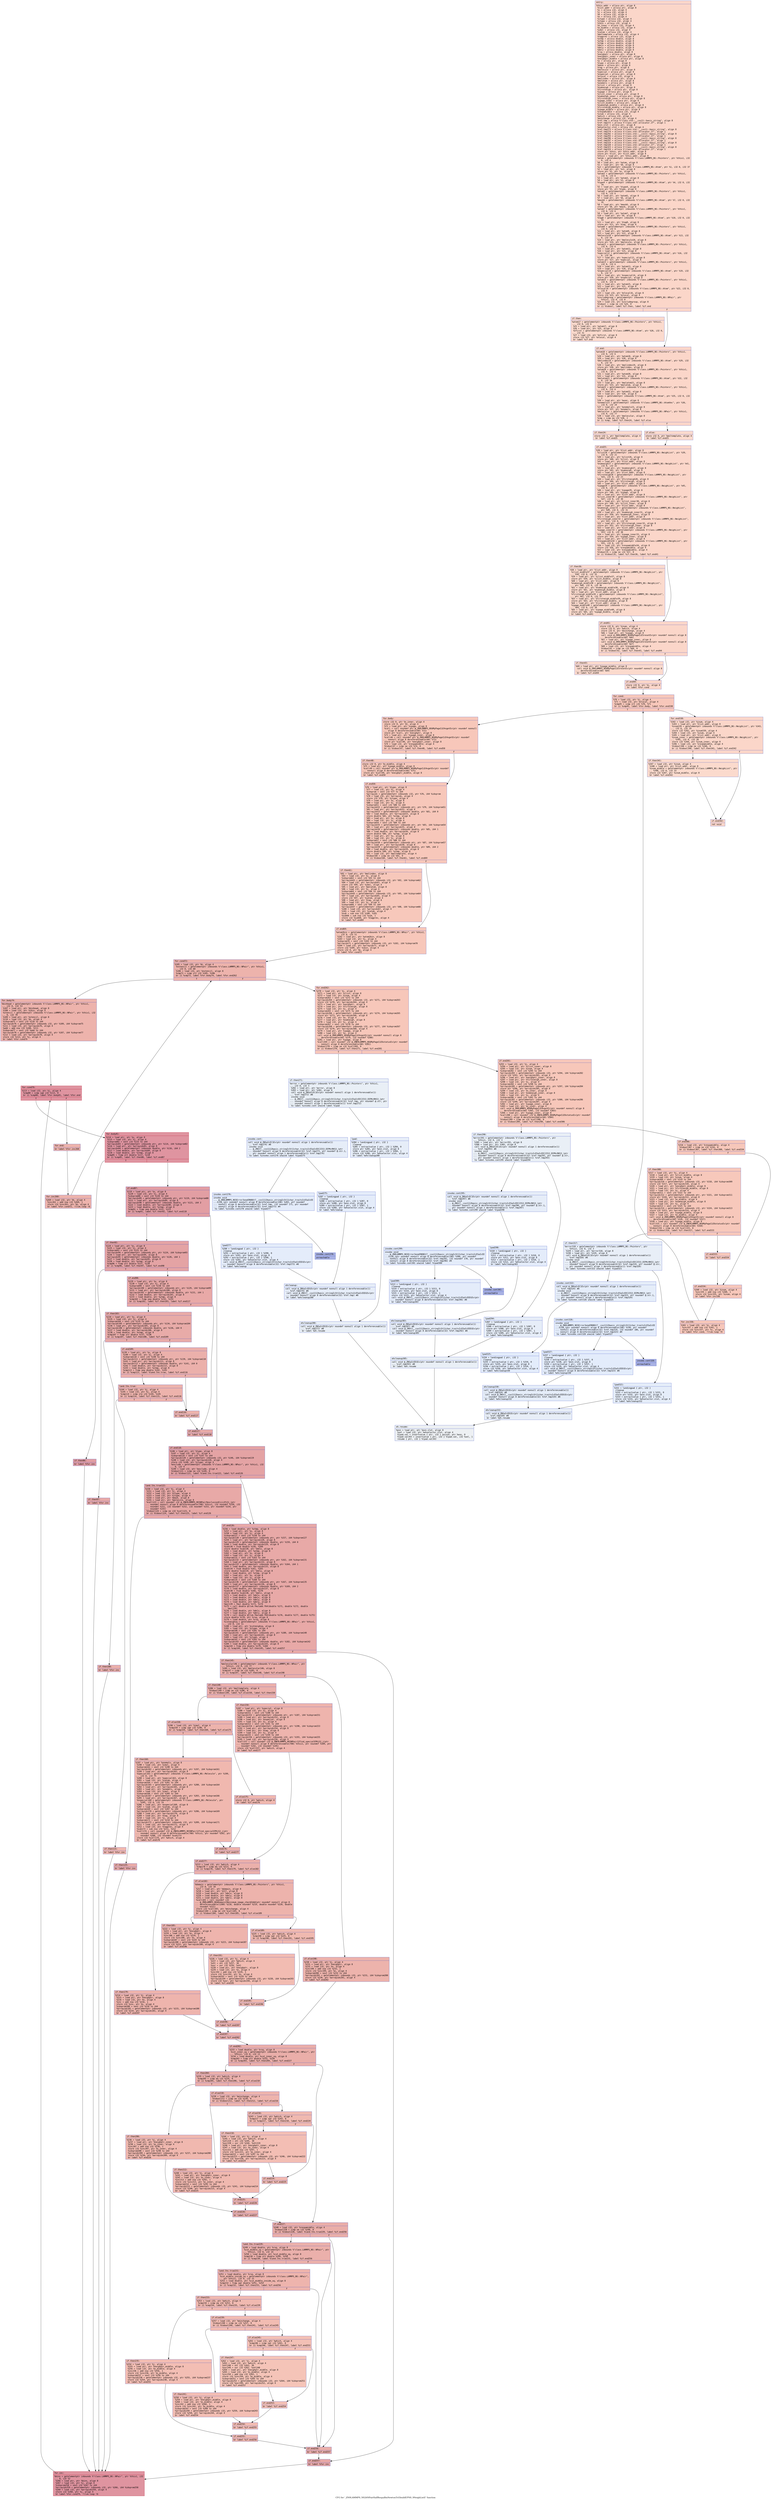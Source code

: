 digraph "CFG for '_ZN9LAMMPS_NS26NPairHalfRespaBinNewtonTri5buildEPNS_9NeighListE' function" {
	label="CFG for '_ZN9LAMMPS_NS26NPairHalfRespaBinNewtonTri5buildEPNS_9NeighListE' function";

	Node0x55caa7466c90 [shape=record,color="#3d50c3ff", style=filled, fillcolor="#f6a38570" fontname="Courier",label="{entry:\l|  %this.addr = alloca ptr, align 8\l  %list.addr = alloca ptr, align 8\l  %i = alloca i32, align 4\l  %j = alloca i32, align 4\l  %k = alloca i32, align 4\l  %n = alloca i32, align 4\l  %itype = alloca i32, align 4\l  %jtype = alloca i32, align 4\l  %ibin = alloca i32, align 4\l  %n_inner = alloca i32, align 4\l  %n_middle = alloca i32, align 4\l  %imol = alloca i32, align 4\l  %iatom = alloca i32, align 4\l  %moltemplate = alloca i32, align 4\l  %tagprev = alloca i32, align 4\l  %xtmp = alloca double, align 8\l  %ytmp = alloca double, align 8\l  %ztmp = alloca double, align 8\l  %delx = alloca double, align 8\l  %dely = alloca double, align 8\l  %delz = alloca double, align 8\l  %rsq = alloca double, align 8\l  %neighptr = alloca ptr, align 8\l  %neighptr_inner = alloca ptr, align 8\l  %neighptr_middle = alloca ptr, align 8\l  %x = alloca ptr, align 8\l  %type = alloca ptr, align 8\l  %mask = alloca ptr, align 8\l  %tag = alloca ptr, align 8\l  %molecule = alloca ptr, align 8\l  %special = alloca ptr, align 8\l  %nspecial = alloca ptr, align 8\l  %nlocal = alloca i32, align 4\l  %molindex = alloca ptr, align 8\l  %molatom = alloca ptr, align 8\l  %onemols = alloca ptr, align 8\l  %ilist = alloca ptr, align 8\l  %numneigh = alloca ptr, align 8\l  %firstneigh = alloca ptr, align 8\l  %ipage = alloca ptr, align 8\l  %ilist_inner = alloca ptr, align 8\l  %numneigh_inner = alloca ptr, align 8\l  %firstneigh_inner = alloca ptr, align 8\l  %ipage_inner = alloca ptr, align 8\l  %ilist_middle = alloca ptr, align 8\l  %numneigh_middle = alloca ptr, align 8\l  %firstneigh_middle = alloca ptr, align 8\l  %ipage_middle = alloca ptr, align 8\l  %respamiddle = alloca i32, align 4\l  %inum = alloca i32, align 4\l  %which = alloca i32, align 4\l  %minchange = alloca i32, align 4\l  %ref.tmp = alloca %\"class.std::__cxx11::basic_string\", align 8\l  %ref.tmp272 = alloca %\"class.std::allocator.27\", align 1\l  %exn.slot = alloca ptr, align 8\l  %ehselector.slot = alloca i32, align 4\l  %ref.tmp273 = alloca %\"class.std::__cxx11::basic_string\", align 8\l  %ref.tmp274 = alloca %\"class.std::allocator.27\", align 1\l  %ref.tmp292 = alloca %\"class.std::__cxx11::basic_string\", align 8\l  %ref.tmp293 = alloca %\"class.std::allocator.27\", align 1\l  %ref.tmp296 = alloca %\"class.std::__cxx11::basic_string\", align 8\l  %ref.tmp297 = alloca %\"class.std::allocator.27\", align 1\l  %ref.tmp319 = alloca %\"class.std::__cxx11::basic_string\", align 8\l  %ref.tmp320 = alloca %\"class.std::allocator.27\", align 1\l  %ref.tmp323 = alloca %\"class.std::__cxx11::basic_string\", align 8\l  %ref.tmp324 = alloca %\"class.std::allocator.27\", align 1\l  store ptr %this, ptr %this.addr, align 8\l  store ptr %list, ptr %list.addr, align 8\l  %this1 = load ptr, ptr %this.addr, align 8\l  %atom = getelementptr inbounds %\"class.LAMMPS_NS::Pointers\", ptr %this1, i32\l... 0, i32 6\l  %0 = load ptr, ptr %atom, align 8\l  %1 = load ptr, ptr %0, align 8\l  %x2 = getelementptr inbounds %\"class.LAMMPS_NS::Atom\", ptr %1, i32 0, i32 37\l  %2 = load ptr, ptr %x2, align 8\l  store ptr %2, ptr %x, align 8\l  %atom3 = getelementptr inbounds %\"class.LAMMPS_NS::Pointers\", ptr %this1,\l... i32 0, i32 6\l  %3 = load ptr, ptr %atom3, align 8\l  %4 = load ptr, ptr %3, align 8\l  %type4 = getelementptr inbounds %\"class.LAMMPS_NS::Atom\", ptr %4, i32 0, i32\l... 34\l  %5 = load ptr, ptr %type4, align 8\l  store ptr %5, ptr %type, align 8\l  %atom5 = getelementptr inbounds %\"class.LAMMPS_NS::Pointers\", ptr %this1,\l... i32 0, i32 6\l  %6 = load ptr, ptr %atom5, align 8\l  %7 = load ptr, ptr %6, align 8\l  %mask6 = getelementptr inbounds %\"class.LAMMPS_NS::Atom\", ptr %7, i32 0, i32\l... 35\l  %8 = load ptr, ptr %mask6, align 8\l  store ptr %8, ptr %mask, align 8\l  %atom7 = getelementptr inbounds %\"class.LAMMPS_NS::Pointers\", ptr %this1,\l... i32 0, i32 6\l  %9 = load ptr, ptr %atom7, align 8\l  %10 = load ptr, ptr %9, align 8\l  %tag8 = getelementptr inbounds %\"class.LAMMPS_NS::Atom\", ptr %10, i32 0, i32\l... 33\l  %11 = load ptr, ptr %tag8, align 8\l  store ptr %11, ptr %tag, align 8\l  %atom9 = getelementptr inbounds %\"class.LAMMPS_NS::Pointers\", ptr %this1,\l... i32 0, i32 6\l  %12 = load ptr, ptr %atom9, align 8\l  %13 = load ptr, ptr %12, align 8\l  %molecule10 = getelementptr inbounds %\"class.LAMMPS_NS::Atom\", ptr %13, i32\l... 0, i32 54\l  %14 = load ptr, ptr %molecule10, align 8\l  store ptr %14, ptr %molecule, align 8\l  %atom11 = getelementptr inbounds %\"class.LAMMPS_NS::Pointers\", ptr %this1,\l... i32 0, i32 6\l  %15 = load ptr, ptr %atom11, align 8\l  %16 = load ptr, ptr %15, align 8\l  %special12 = getelementptr inbounds %\"class.LAMMPS_NS::Atom\", ptr %16, i32\l... 0, i32 58\l  %17 = load ptr, ptr %special12, align 8\l  store ptr %17, ptr %special, align 8\l  %atom13 = getelementptr inbounds %\"class.LAMMPS_NS::Pointers\", ptr %this1,\l... i32 0, i32 6\l  %18 = load ptr, ptr %atom13, align 8\l  %19 = load ptr, ptr %18, align 8\l  %nspecial14 = getelementptr inbounds %\"class.LAMMPS_NS::Atom\", ptr %19, i32\l... 0, i32 57\l  %20 = load ptr, ptr %nspecial14, align 8\l  store ptr %20, ptr %nspecial, align 8\l  %atom15 = getelementptr inbounds %\"class.LAMMPS_NS::Pointers\", ptr %this1,\l... i32 0, i32 6\l  %21 = load ptr, ptr %atom15, align 8\l  %22 = load ptr, ptr %21, align 8\l  %nlocal16 = getelementptr inbounds %\"class.LAMMPS_NS::Atom\", ptr %22, i32 0,\l... i32 4\l  %23 = load i32, ptr %nlocal16, align 8\l  store i32 %23, ptr %nlocal, align 4\l  %includegroup = getelementptr inbounds %\"class.LAMMPS_NS::NPair\", ptr\l... %this1, i32 0, i32 8\l  %24 = load i32, ptr %includegroup, align 8\l  %tobool = icmp ne i32 %24, 0\l  br i1 %tobool, label %if.then, label %if.end\l|{<s0>T|<s1>F}}"];
	Node0x55caa7466c90:s0 -> Node0x55caa746db40[tooltip="entry -> if.then\nProbability 62.50%" ];
	Node0x55caa7466c90:s1 -> Node0x55caa746dbb0[tooltip="entry -> if.end\nProbability 37.50%" ];
	Node0x55caa746db40 [shape=record,color="#3d50c3ff", style=filled, fillcolor="#f7ac8e70" fontname="Courier",label="{if.then:\l|  %atom17 = getelementptr inbounds %\"class.LAMMPS_NS::Pointers\", ptr %this1,\l... i32 0, i32 6\l  %25 = load ptr, ptr %atom17, align 8\l  %26 = load ptr, ptr %25, align 8\l  %nfirst = getelementptr inbounds %\"class.LAMMPS_NS::Atom\", ptr %26, i32 0,\l... i32 31\l  %27 = load i32, ptr %nfirst, align 8\l  store i32 %27, ptr %nlocal, align 4\l  br label %if.end\l}"];
	Node0x55caa746db40 -> Node0x55caa746dbb0[tooltip="if.then -> if.end\nProbability 100.00%" ];
	Node0x55caa746dbb0 [shape=record,color="#3d50c3ff", style=filled, fillcolor="#f6a38570" fontname="Courier",label="{if.end:\l|  %atom18 = getelementptr inbounds %\"class.LAMMPS_NS::Pointers\", ptr %this1,\l... i32 0, i32 6\l  %28 = load ptr, ptr %atom18, align 8\l  %29 = load ptr, ptr %28, align 8\l  %molindex19 = getelementptr inbounds %\"class.LAMMPS_NS::Atom\", ptr %29, i32\l... 0, i32 55\l  %30 = load ptr, ptr %molindex19, align 8\l  store ptr %30, ptr %molindex, align 8\l  %atom20 = getelementptr inbounds %\"class.LAMMPS_NS::Pointers\", ptr %this1,\l... i32 0, i32 6\l  %31 = load ptr, ptr %atom20, align 8\l  %32 = load ptr, ptr %31, align 8\l  %molatom21 = getelementptr inbounds %\"class.LAMMPS_NS::Atom\", ptr %32, i32\l... 0, i32 56\l  %33 = load ptr, ptr %molatom21, align 8\l  store ptr %33, ptr %molatom, align 8\l  %atom22 = getelementptr inbounds %\"class.LAMMPS_NS::Pointers\", ptr %this1,\l... i32 0, i32 6\l  %34 = load ptr, ptr %atom22, align 8\l  %35 = load ptr, ptr %34, align 8\l  %avec = getelementptr inbounds %\"class.LAMMPS_NS::Atom\", ptr %35, i32 0, i32\l... 2\l  %36 = load ptr, ptr %avec, align 8\l  %onemols23 = getelementptr inbounds %\"class.LAMMPS_NS::AtomVec\", ptr %36,\l... i32 0, i32 24\l  %37 = load ptr, ptr %onemols23, align 8\l  store ptr %37, ptr %onemols, align 8\l  %molecular = getelementptr inbounds %\"class.LAMMPS_NS::NPair\", ptr %this1,\l... i32 0, i32 77\l  %38 = load i32, ptr %molecular, align 8\l  %cmp = icmp eq i32 %38, 2\l  br i1 %cmp, label %if.then24, label %if.else\l|{<s0>T|<s1>F}}"];
	Node0x55caa746dbb0:s0 -> Node0x55caa746fbe0[tooltip="if.end -> if.then24\nProbability 50.00%" ];
	Node0x55caa746dbb0:s1 -> Node0x55caa746fc30[tooltip="if.end -> if.else\nProbability 50.00%" ];
	Node0x55caa746fbe0 [shape=record,color="#3d50c3ff", style=filled, fillcolor="#f7ac8e70" fontname="Courier",label="{if.then24:\l|  store i32 1, ptr %moltemplate, align 4\l  br label %if.end25\l}"];
	Node0x55caa746fbe0 -> Node0x55caa746fdf0[tooltip="if.then24 -> if.end25\nProbability 100.00%" ];
	Node0x55caa746fc30 [shape=record,color="#3d50c3ff", style=filled, fillcolor="#f7ac8e70" fontname="Courier",label="{if.else:\l|  store i32 0, ptr %moltemplate, align 4\l  br label %if.end25\l}"];
	Node0x55caa746fc30 -> Node0x55caa746fdf0[tooltip="if.else -> if.end25\nProbability 100.00%" ];
	Node0x55caa746fdf0 [shape=record,color="#3d50c3ff", style=filled, fillcolor="#f6a38570" fontname="Courier",label="{if.end25:\l|  %39 = load ptr, ptr %list.addr, align 8\l  %ilist26 = getelementptr inbounds %\"class.LAMMPS_NS::NeighList\", ptr %39,\l... i32 0, i32 21\l  %40 = load ptr, ptr %ilist26, align 8\l  store ptr %40, ptr %ilist, align 8\l  %41 = load ptr, ptr %list.addr, align 8\l  %numneigh27 = getelementptr inbounds %\"class.LAMMPS_NS::NeighList\", ptr %41,\l... i32 0, i32 22\l  %42 = load ptr, ptr %numneigh27, align 8\l  store ptr %42, ptr %numneigh, align 8\l  %43 = load ptr, ptr %list.addr, align 8\l  %firstneigh28 = getelementptr inbounds %\"class.LAMMPS_NS::NeighList\", ptr\l... %43, i32 0, i32 23\l  %44 = load ptr, ptr %firstneigh28, align 8\l  store ptr %44, ptr %firstneigh, align 8\l  %45 = load ptr, ptr %list.addr, align 8\l  %ipage29 = getelementptr inbounds %\"class.LAMMPS_NS::NeighList\", ptr %45,\l... i32 0, i32 27\l  %46 = load ptr, ptr %ipage29, align 8\l  store ptr %46, ptr %ipage, align 8\l  %47 = load ptr, ptr %list.addr, align 8\l  %ilist_inner30 = getelementptr inbounds %\"class.LAMMPS_NS::NeighList\", ptr\l... %47, i32 0, i32 30\l  %48 = load ptr, ptr %ilist_inner30, align 8\l  store ptr %48, ptr %ilist_inner, align 8\l  %49 = load ptr, ptr %list.addr, align 8\l  %numneigh_inner31 = getelementptr inbounds %\"class.LAMMPS_NS::NeighList\",\l... ptr %49, i32 0, i32 31\l  %50 = load ptr, ptr %numneigh_inner31, align 8\l  store ptr %50, ptr %numneigh_inner, align 8\l  %51 = load ptr, ptr %list.addr, align 8\l  %firstneigh_inner32 = getelementptr inbounds %\"class.LAMMPS_NS::NeighList\",\l... ptr %51, i32 0, i32 32\l  %52 = load ptr, ptr %firstneigh_inner32, align 8\l  store ptr %52, ptr %firstneigh_inner, align 8\l  %53 = load ptr, ptr %list.addr, align 8\l  %ipage_inner33 = getelementptr inbounds %\"class.LAMMPS_NS::NeighList\", ptr\l... %53, i32 0, i32 38\l  %54 = load ptr, ptr %ipage_inner33, align 8\l  store ptr %54, ptr %ipage_inner, align 8\l  %55 = load ptr, ptr %list.addr, align 8\l  %respamiddle34 = getelementptr inbounds %\"class.LAMMPS_NS::NeighList\", ptr\l... %55, i32 0, i32 12\l  %56 = load i32, ptr %respamiddle34, align 8\l  store i32 %56, ptr %respamiddle, align 4\l  %57 = load i32, ptr %respamiddle, align 4\l  %tobool35 = icmp ne i32 %57, 0\l  br i1 %tobool35, label %if.then36, label %if.end41\l|{<s0>T|<s1>F}}"];
	Node0x55caa746fdf0:s0 -> Node0x55caa74721e0[tooltip="if.end25 -> if.then36\nProbability 62.50%" ];
	Node0x55caa746fdf0:s1 -> Node0x55caa7472260[tooltip="if.end25 -> if.end41\nProbability 37.50%" ];
	Node0x55caa74721e0 [shape=record,color="#3d50c3ff", style=filled, fillcolor="#f7ac8e70" fontname="Courier",label="{if.then36:\l|  %58 = load ptr, ptr %list.addr, align 8\l  %ilist_middle37 = getelementptr inbounds %\"class.LAMMPS_NS::NeighList\", ptr\l... %58, i32 0, i32 35\l  %59 = load ptr, ptr %ilist_middle37, align 8\l  store ptr %59, ptr %ilist_middle, align 8\l  %60 = load ptr, ptr %list.addr, align 8\l  %numneigh_middle38 = getelementptr inbounds %\"class.LAMMPS_NS::NeighList\",\l... ptr %60, i32 0, i32 36\l  %61 = load ptr, ptr %numneigh_middle38, align 8\l  store ptr %61, ptr %numneigh_middle, align 8\l  %62 = load ptr, ptr %list.addr, align 8\l  %firstneigh_middle39 = getelementptr inbounds %\"class.LAMMPS_NS::NeighList\",\l... ptr %62, i32 0, i32 37\l  %63 = load ptr, ptr %firstneigh_middle39, align 8\l  store ptr %63, ptr %firstneigh_middle, align 8\l  %64 = load ptr, ptr %list.addr, align 8\l  %ipage_middle40 = getelementptr inbounds %\"class.LAMMPS_NS::NeighList\", ptr\l... %64, i32 0, i32 39\l  %65 = load ptr, ptr %ipage_middle40, align 8\l  store ptr %65, ptr %ipage_middle, align 8\l  br label %if.end41\l}"];
	Node0x55caa74721e0 -> Node0x55caa7472260[tooltip="if.then36 -> if.end41\nProbability 100.00%" ];
	Node0x55caa7472260 [shape=record,color="#3d50c3ff", style=filled, fillcolor="#f6a38570" fontname="Courier",label="{if.end41:\l|  store i32 0, ptr %inum, align 4\l  store i32 0, ptr %which, align 4\l  store i32 0, ptr %minchange, align 4\l  %66 = load ptr, ptr %ipage, align 8\l  call void @_ZN9LAMMPS_NS6MyPageIiE5resetEv(ptr noundef nonnull align 8\l... dereferenceable(60) %66)\l  %67 = load ptr, ptr %ipage_inner, align 8\l  call void @_ZN9LAMMPS_NS6MyPageIiE5resetEv(ptr noundef nonnull align 8\l... dereferenceable(60) %67)\l  %68 = load i32, ptr %respamiddle, align 4\l  %tobool42 = icmp ne i32 %68, 0\l  br i1 %tobool42, label %if.then43, label %if.end44\l|{<s0>T|<s1>F}}"];
	Node0x55caa7472260:s0 -> Node0x55caa7473570[tooltip="if.end41 -> if.then43\nProbability 62.50%" ];
	Node0x55caa7472260:s1 -> Node0x55caa7473620[tooltip="if.end41 -> if.end44\nProbability 37.50%" ];
	Node0x55caa7473570 [shape=record,color="#3d50c3ff", style=filled, fillcolor="#f7ac8e70" fontname="Courier",label="{if.then43:\l|  %69 = load ptr, ptr %ipage_middle, align 8\l  call void @_ZN9LAMMPS_NS6MyPageIiE5resetEv(ptr noundef nonnull align 8\l... dereferenceable(60) %69)\l  br label %if.end44\l}"];
	Node0x55caa7473570 -> Node0x55caa7473620[tooltip="if.then43 -> if.end44\nProbability 100.00%" ];
	Node0x55caa7473620 [shape=record,color="#3d50c3ff", style=filled, fillcolor="#f6a38570" fontname="Courier",label="{if.end44:\l|  store i32 0, ptr %i, align 4\l  br label %for.cond\l}"];
	Node0x55caa7473620 -> Node0x55caa7473a90[tooltip="if.end44 -> for.cond\nProbability 100.00%" ];
	Node0x55caa7473a90 [shape=record,color="#3d50c3ff", style=filled, fillcolor="#ec7f6370" fontname="Courier",label="{for.cond:\l|  %70 = load i32, ptr %i, align 4\l  %71 = load i32, ptr %nlocal, align 4\l  %cmp45 = icmp slt i32 %70, %71\l  br i1 %cmp45, label %for.body, label %for.end338\l|{<s0>T|<s1>F}}"];
	Node0x55caa7473a90:s0 -> Node0x55caa7473ce0[tooltip="for.cond -> for.body\nProbability 96.88%" ];
	Node0x55caa7473a90:s1 -> Node0x55caa7473d30[tooltip="for.cond -> for.end338\nProbability 3.12%" ];
	Node0x55caa7473ce0 [shape=record,color="#3d50c3ff", style=filled, fillcolor="#ec7f6370" fontname="Courier",label="{for.body:\l|  store i32 0, ptr %n_inner, align 4\l  store i32 0, ptr %n, align 4\l  %72 = load ptr, ptr %ipage, align 8\l  %call = call noundef ptr @_ZN9LAMMPS_NS6MyPageIiE4vgetEv(ptr noundef nonnull\l... align 8 dereferenceable(60) %72)\l  store ptr %call, ptr %neighptr, align 8\l  %73 = load ptr, ptr %ipage_inner, align 8\l  %call46 = call noundef ptr @_ZN9LAMMPS_NS6MyPageIiE4vgetEv(ptr noundef\l... nonnull align 8 dereferenceable(60) %73)\l  store ptr %call46, ptr %neighptr_inner, align 8\l  %74 = load i32, ptr %respamiddle, align 4\l  %tobool47 = icmp ne i32 %74, 0\l  br i1 %tobool47, label %if.then48, label %if.end50\l|{<s0>T|<s1>F}}"];
	Node0x55caa7473ce0:s0 -> Node0x55caa7474620[tooltip="for.body -> if.then48\nProbability 62.50%" ];
	Node0x55caa7473ce0:s1 -> Node0x55caa74746d0[tooltip="for.body -> if.end50\nProbability 37.50%" ];
	Node0x55caa7474620 [shape=record,color="#3d50c3ff", style=filled, fillcolor="#ed836670" fontname="Courier",label="{if.then48:\l|  store i32 0, ptr %n_middle, align 4\l  %75 = load ptr, ptr %ipage_middle, align 8\l  %call49 = call noundef ptr @_ZN9LAMMPS_NS6MyPageIiE4vgetEv(ptr noundef\l... nonnull align 8 dereferenceable(60) %75)\l  store ptr %call49, ptr %neighptr_middle, align 8\l  br label %if.end50\l}"];
	Node0x55caa7474620 -> Node0x55caa74746d0[tooltip="if.then48 -> if.end50\nProbability 100.00%" ];
	Node0x55caa74746d0 [shape=record,color="#3d50c3ff", style=filled, fillcolor="#ec7f6370" fontname="Courier",label="{if.end50:\l|  %76 = load ptr, ptr %type, align 8\l  %77 = load i32, ptr %i, align 4\l  %idxprom = sext i32 %77 to i64\l  %arrayidx = getelementptr inbounds i32, ptr %76, i64 %idxprom\l  %78 = load i32, ptr %arrayidx, align 4\l  store i32 %78, ptr %itype, align 4\l  %79 = load ptr, ptr %x, align 8\l  %80 = load i32, ptr %i, align 4\l  %idxprom51 = sext i32 %80 to i64\l  %arrayidx52 = getelementptr inbounds ptr, ptr %79, i64 %idxprom51\l  %81 = load ptr, ptr %arrayidx52, align 8\l  %arrayidx53 = getelementptr inbounds double, ptr %81, i64 0\l  %82 = load double, ptr %arrayidx53, align 8\l  store double %82, ptr %xtmp, align 8\l  %83 = load ptr, ptr %x, align 8\l  %84 = load i32, ptr %i, align 4\l  %idxprom54 = sext i32 %84 to i64\l  %arrayidx55 = getelementptr inbounds ptr, ptr %83, i64 %idxprom54\l  %85 = load ptr, ptr %arrayidx55, align 8\l  %arrayidx56 = getelementptr inbounds double, ptr %85, i64 1\l  %86 = load double, ptr %arrayidx56, align 8\l  store double %86, ptr %ytmp, align 8\l  %87 = load ptr, ptr %x, align 8\l  %88 = load i32, ptr %i, align 4\l  %idxprom57 = sext i32 %88 to i64\l  %arrayidx58 = getelementptr inbounds ptr, ptr %87, i64 %idxprom57\l  %89 = load ptr, ptr %arrayidx58, align 8\l  %arrayidx59 = getelementptr inbounds double, ptr %89, i64 2\l  %90 = load double, ptr %arrayidx59, align 8\l  store double %90, ptr %ztmp, align 8\l  %91 = load i32, ptr %moltemplate, align 4\l  %tobool60 = icmp ne i32 %91, 0\l  br i1 %tobool60, label %if.then61, label %if.end69\l|{<s0>T|<s1>F}}"];
	Node0x55caa74746d0:s0 -> Node0x55caa7475f60[tooltip="if.end50 -> if.then61\nProbability 62.50%" ];
	Node0x55caa74746d0:s1 -> Node0x55caa7475fe0[tooltip="if.end50 -> if.end69\nProbability 37.50%" ];
	Node0x55caa7475f60 [shape=record,color="#3d50c3ff", style=filled, fillcolor="#ed836670" fontname="Courier",label="{if.then61:\l|  %92 = load ptr, ptr %molindex, align 8\l  %93 = load i32, ptr %i, align 4\l  %idxprom62 = sext i32 %93 to i64\l  %arrayidx63 = getelementptr inbounds i32, ptr %92, i64 %idxprom62\l  %94 = load i32, ptr %arrayidx63, align 4\l  store i32 %94, ptr %imol, align 4\l  %95 = load ptr, ptr %molatom, align 8\l  %96 = load i32, ptr %i, align 4\l  %idxprom64 = sext i32 %96 to i64\l  %arrayidx65 = getelementptr inbounds i32, ptr %95, i64 %idxprom64\l  %97 = load i32, ptr %arrayidx65, align 4\l  store i32 %97, ptr %iatom, align 4\l  %98 = load ptr, ptr %tag, align 8\l  %99 = load i32, ptr %i, align 4\l  %idxprom66 = sext i32 %99 to i64\l  %arrayidx67 = getelementptr inbounds i32, ptr %98, i64 %idxprom66\l  %100 = load i32, ptr %arrayidx67, align 4\l  %101 = load i32, ptr %iatom, align 4\l  %sub = sub nsw i32 %100, %101\l  %sub68 = sub nsw i32 %sub, 1\l  store i32 %sub68, ptr %tagprev, align 4\l  br label %if.end69\l}"];
	Node0x55caa7475f60 -> Node0x55caa7475fe0[tooltip="if.then61 -> if.end69\nProbability 100.00%" ];
	Node0x55caa7475fe0 [shape=record,color="#3d50c3ff", style=filled, fillcolor="#ec7f6370" fontname="Courier",label="{if.end69:\l|  %atom2bin = getelementptr inbounds %\"class.LAMMPS_NS::NPair\", ptr %this1,\l... i32 0, i32 51\l  %102 = load ptr, ptr %atom2bin, align 8\l  %103 = load i32, ptr %i, align 4\l  %idxprom70 = sext i32 %103 to i64\l  %arrayidx71 = getelementptr inbounds i32, ptr %102, i64 %idxprom70\l  %104 = load i32, ptr %arrayidx71, align 4\l  store i32 %104, ptr %ibin, align 4\l  store i32 0, ptr %k, align 4\l  br label %for.cond72\l}"];
	Node0x55caa7475fe0 -> Node0x55caa7477b60[tooltip="if.end69 -> for.cond72\nProbability 100.00%" ];
	Node0x55caa7477b60 [shape=record,color="#3d50c3ff", style=filled, fillcolor="#d6524470" fontname="Courier",label="{for.cond72:\l|  %105 = load i32, ptr %k, align 4\l  %nstencil = getelementptr inbounds %\"class.LAMMPS_NS::NPair\", ptr %this1,\l... i32 0, i32 68\l  %106 = load i32, ptr %nstencil, align 8\l  %cmp73 = icmp slt i32 %105, %106\l  br i1 %cmp73, label %for.body74, label %for.end262\l|{<s0>T|<s1>F}}"];
	Node0x55caa7477b60:s0 -> Node0x55caa7477f20[tooltip="for.cond72 -> for.body74\nProbability 96.88%" ];
	Node0x55caa7477b60:s1 -> Node0x55caa7477fa0[tooltip="for.cond72 -> for.end262\nProbability 3.12%" ];
	Node0x55caa7477f20 [shape=record,color="#3d50c3ff", style=filled, fillcolor="#d6524470" fontname="Courier",label="{for.body74:\l|  %binhead = getelementptr inbounds %\"class.LAMMPS_NS::NPair\", ptr %this1,\l... i32 0, i32 53\l  %107 = load ptr, ptr %binhead, align 8\l  %108 = load i32, ptr %ibin, align 4\l  %stencil = getelementptr inbounds %\"class.LAMMPS_NS::NPair\", ptr %this1, i32\l... 0, i32 70\l  %109 = load ptr, ptr %stencil, align 8\l  %110 = load i32, ptr %k, align 4\l  %idxprom75 = sext i32 %110 to i64\l  %arrayidx76 = getelementptr inbounds i32, ptr %109, i64 %idxprom75\l  %111 = load i32, ptr %arrayidx76, align 4\l  %add = add nsw i32 %108, %111\l  %idxprom77 = sext i32 %add to i64\l  %arrayidx78 = getelementptr inbounds i32, ptr %107, i64 %idxprom77\l  %112 = load i32, ptr %arrayidx78, align 4\l  store i32 %112, ptr %j, align 4\l  br label %for.cond79\l}"];
	Node0x55caa7477f20 -> Node0x55caa7478a20[tooltip="for.body74 -> for.cond79\nProbability 100.00%" ];
	Node0x55caa7478a20 [shape=record,color="#b70d28ff", style=filled, fillcolor="#b70d2870" fontname="Courier",label="{for.cond79:\l|  %113 = load i32, ptr %j, align 4\l  %cmp80 = icmp sge i32 %113, 0\l  br i1 %cmp80, label %for.body81, label %for.end\l|{<s0>T|<s1>F}}"];
	Node0x55caa7478a20:s0 -> Node0x55caa7478c40[tooltip="for.cond79 -> for.body81\nProbability 96.88%" ];
	Node0x55caa7478a20:s1 -> Node0x55caa7478cc0[tooltip="for.cond79 -> for.end\nProbability 3.12%" ];
	Node0x55caa7478c40 [shape=record,color="#b70d28ff", style=filled, fillcolor="#b70d2870" fontname="Courier",label="{for.body81:\l|  %114 = load ptr, ptr %x, align 8\l  %115 = load i32, ptr %j, align 4\l  %idxprom82 = sext i32 %115 to i64\l  %arrayidx83 = getelementptr inbounds ptr, ptr %114, i64 %idxprom82\l  %116 = load ptr, ptr %arrayidx83, align 8\l  %arrayidx84 = getelementptr inbounds double, ptr %116, i64 2\l  %117 = load double, ptr %arrayidx84, align 8\l  %118 = load double, ptr %ztmp, align 8\l  %cmp85 = fcmp olt double %117, %118\l  br i1 %cmp85, label %if.then86, label %if.end87\l|{<s0>T|<s1>F}}"];
	Node0x55caa7478c40:s0 -> Node0x55caa746c5d0[tooltip="for.body81 -> if.then86\nProbability 50.00%" ];
	Node0x55caa7478c40:s1 -> Node0x55caa746c650[tooltip="for.body81 -> if.end87\nProbability 50.00%" ];
	Node0x55caa746c5d0 [shape=record,color="#3d50c3ff", style=filled, fillcolor="#be242e70" fontname="Courier",label="{if.then86:\l|  br label %for.inc\l}"];
	Node0x55caa746c5d0 -> Node0x55caa746c7e0[tooltip="if.then86 -> for.inc\nProbability 100.00%" ];
	Node0x55caa746c650 [shape=record,color="#3d50c3ff", style=filled, fillcolor="#be242e70" fontname="Courier",label="{if.end87:\l|  %119 = load ptr, ptr %x, align 8\l  %120 = load i32, ptr %j, align 4\l  %idxprom88 = sext i32 %120 to i64\l  %arrayidx89 = getelementptr inbounds ptr, ptr %119, i64 %idxprom88\l  %121 = load ptr, ptr %arrayidx89, align 8\l  %arrayidx90 = getelementptr inbounds double, ptr %121, i64 2\l  %122 = load double, ptr %arrayidx90, align 8\l  %123 = load double, ptr %ztmp, align 8\l  %cmp91 = fcmp oeq double %122, %123\l  br i1 %cmp91, label %if.then92, label %if.end118\l|{<s0>T|<s1>F}}"];
	Node0x55caa746c650:s0 -> Node0x55caa746ce30[tooltip="if.end87 -> if.then92\nProbability 62.50%" ];
	Node0x55caa746c650:s1 -> Node0x55caa746ceb0[tooltip="if.end87 -> if.end118\nProbability 37.50%" ];
	Node0x55caa746ce30 [shape=record,color="#3d50c3ff", style=filled, fillcolor="#c32e3170" fontname="Courier",label="{if.then92:\l|  %124 = load ptr, ptr %x, align 8\l  %125 = load i32, ptr %j, align 4\l  %idxprom93 = sext i32 %125 to i64\l  %arrayidx94 = getelementptr inbounds ptr, ptr %124, i64 %idxprom93\l  %126 = load ptr, ptr %arrayidx94, align 8\l  %arrayidx95 = getelementptr inbounds double, ptr %126, i64 1\l  %127 = load double, ptr %arrayidx95, align 8\l  %128 = load double, ptr %ytmp, align 8\l  %cmp96 = fcmp olt double %127, %128\l  br i1 %cmp96, label %if.then97, label %if.end98\l|{<s0>T|<s1>F}}"];
	Node0x55caa746ce30:s0 -> Node0x55caa747b390[tooltip="if.then92 -> if.then97\nProbability 50.00%" ];
	Node0x55caa746ce30:s1 -> Node0x55caa747b410[tooltip="if.then92 -> if.end98\nProbability 50.00%" ];
	Node0x55caa747b390 [shape=record,color="#3d50c3ff", style=filled, fillcolor="#ca3b3770" fontname="Courier",label="{if.then97:\l|  br label %for.inc\l}"];
	Node0x55caa747b390 -> Node0x55caa746c7e0[tooltip="if.then97 -> for.inc\nProbability 100.00%" ];
	Node0x55caa747b410 [shape=record,color="#3d50c3ff", style=filled, fillcolor="#ca3b3770" fontname="Courier",label="{if.end98:\l|  %129 = load ptr, ptr %x, align 8\l  %130 = load i32, ptr %j, align 4\l  %idxprom99 = sext i32 %130 to i64\l  %arrayidx100 = getelementptr inbounds ptr, ptr %129, i64 %idxprom99\l  %131 = load ptr, ptr %arrayidx100, align 8\l  %arrayidx101 = getelementptr inbounds double, ptr %131, i64 1\l  %132 = load double, ptr %arrayidx101, align 8\l  %133 = load double, ptr %ytmp, align 8\l  %cmp102 = fcmp oeq double %132, %133\l  br i1 %cmp102, label %if.then103, label %if.end117\l|{<s0>T|<s1>F}}"];
	Node0x55caa747b410:s0 -> Node0x55caa746f190[tooltip="if.end98 -> if.then103\nProbability 62.50%" ];
	Node0x55caa747b410:s1 -> Node0x55caa746f210[tooltip="if.end98 -> if.end117\nProbability 37.50%" ];
	Node0x55caa746f190 [shape=record,color="#3d50c3ff", style=filled, fillcolor="#cc403a70" fontname="Courier",label="{if.then103:\l|  %134 = load ptr, ptr %x, align 8\l  %135 = load i32, ptr %j, align 4\l  %idxprom104 = sext i32 %135 to i64\l  %arrayidx105 = getelementptr inbounds ptr, ptr %134, i64 %idxprom104\l  %136 = load ptr, ptr %arrayidx105, align 8\l  %arrayidx106 = getelementptr inbounds double, ptr %136, i64 0\l  %137 = load double, ptr %arrayidx106, align 8\l  %138 = load double, ptr %xtmp, align 8\l  %cmp107 = fcmp olt double %137, %138\l  br i1 %cmp107, label %if.then108, label %if.end109\l|{<s0>T|<s1>F}}"];
	Node0x55caa746f190:s0 -> Node0x55caa747cee0[tooltip="if.then103 -> if.then108\nProbability 50.00%" ];
	Node0x55caa746f190:s1 -> Node0x55caa747cf30[tooltip="if.then103 -> if.end109\nProbability 50.00%" ];
	Node0x55caa747cee0 [shape=record,color="#3d50c3ff", style=filled, fillcolor="#d24b4070" fontname="Courier",label="{if.then108:\l|  br label %for.inc\l}"];
	Node0x55caa747cee0 -> Node0x55caa746c7e0[tooltip="if.then108 -> for.inc\nProbability 100.00%" ];
	Node0x55caa747cf30 [shape=record,color="#3d50c3ff", style=filled, fillcolor="#d24b4070" fontname="Courier",label="{if.end109:\l|  %139 = load ptr, ptr %x, align 8\l  %140 = load i32, ptr %j, align 4\l  %idxprom110 = sext i32 %140 to i64\l  %arrayidx111 = getelementptr inbounds ptr, ptr %139, i64 %idxprom110\l  %141 = load ptr, ptr %arrayidx111, align 8\l  %arrayidx112 = getelementptr inbounds double, ptr %141, i64 0\l  %142 = load double, ptr %arrayidx112, align 8\l  %143 = load double, ptr %xtmp, align 8\l  %cmp113 = fcmp oeq double %142, %143\l  br i1 %cmp113, label %land.lhs.true, label %if.end116\l|{<s0>T|<s1>F}}"];
	Node0x55caa747cf30:s0 -> Node0x55caa747d6a0[tooltip="if.end109 -> land.lhs.true\nProbability 62.50%" ];
	Node0x55caa747cf30:s1 -> Node0x55caa747d720[tooltip="if.end109 -> if.end116\nProbability 37.50%" ];
	Node0x55caa747d6a0 [shape=record,color="#3d50c3ff", style=filled, fillcolor="#d6524470" fontname="Courier",label="{land.lhs.true:\l|  %144 = load i32, ptr %j, align 4\l  %145 = load i32, ptr %i, align 4\l  %cmp114 = icmp sle i32 %144, %145\l  br i1 %cmp114, label %if.then115, label %if.end116\l|{<s0>T|<s1>F}}"];
	Node0x55caa747d6a0:s0 -> Node0x55caa747da00[tooltip="land.lhs.true -> if.then115\nProbability 50.00%" ];
	Node0x55caa747d6a0:s1 -> Node0x55caa747d720[tooltip="land.lhs.true -> if.end116\nProbability 50.00%" ];
	Node0x55caa747da00 [shape=record,color="#3d50c3ff", style=filled, fillcolor="#dc5d4a70" fontname="Courier",label="{if.then115:\l|  br label %for.inc\l}"];
	Node0x55caa747da00 -> Node0x55caa746c7e0[tooltip="if.then115 -> for.inc\nProbability 100.00%" ];
	Node0x55caa747d720 [shape=record,color="#3d50c3ff", style=filled, fillcolor="#d6524470" fontname="Courier",label="{if.end116:\l|  br label %if.end117\l}"];
	Node0x55caa747d720 -> Node0x55caa746f210[tooltip="if.end116 -> if.end117\nProbability 100.00%" ];
	Node0x55caa746f210 [shape=record,color="#3d50c3ff", style=filled, fillcolor="#cc403a70" fontname="Courier",label="{if.end117:\l|  br label %if.end118\l}"];
	Node0x55caa746f210 -> Node0x55caa746ceb0[tooltip="if.end117 -> if.end118\nProbability 100.00%" ];
	Node0x55caa746ceb0 [shape=record,color="#3d50c3ff", style=filled, fillcolor="#c32e3170" fontname="Courier",label="{if.end118:\l|  %146 = load ptr, ptr %type, align 8\l  %147 = load i32, ptr %j, align 4\l  %idxprom119 = sext i32 %147 to i64\l  %arrayidx120 = getelementptr inbounds i32, ptr %146, i64 %idxprom119\l  %148 = load i32, ptr %arrayidx120, align 4\l  store i32 %148, ptr %jtype, align 4\l  %exclude = getelementptr inbounds %\"class.LAMMPS_NS::NPair\", ptr %this1, i32\l... 0, i32 9\l  %149 = load i32, ptr %exclude, align 4\l  %tobool121 = icmp ne i32 %149, 0\l  br i1 %tobool121, label %land.lhs.true122, label %if.end126\l|{<s0>T|<s1>F}}"];
	Node0x55caa746ceb0:s0 -> Node0x55caa747e290[tooltip="if.end118 -> land.lhs.true122\nProbability 62.50%" ];
	Node0x55caa746ceb0:s1 -> Node0x55caa747e330[tooltip="if.end118 -> if.end126\nProbability 37.50%" ];
	Node0x55caa747e290 [shape=record,color="#3d50c3ff", style=filled, fillcolor="#ca3b3770" fontname="Courier",label="{land.lhs.true122:\l|  %150 = load i32, ptr %i, align 4\l  %151 = load i32, ptr %j, align 4\l  %152 = load i32, ptr %itype, align 4\l  %153 = load i32, ptr %jtype, align 4\l  %154 = load ptr, ptr %mask, align 8\l  %155 = load ptr, ptr %molecule, align 8\l  %call123 = call noundef i32 @_ZNK9LAMMPS_NS5NPair9exclusionEiiiiPiS1_(ptr\l... noundef nonnull align 8 dereferenceable(708) %this1, i32 noundef %150, i32\l... noundef %151, i32 noundef %152, i32 noundef %153, ptr noundef %154, ptr\l... noundef %155)\l  %tobool124 = icmp ne i32 %call123, 0\l  br i1 %tobool124, label %if.then125, label %if.end126\l|{<s0>T|<s1>F}}"];
	Node0x55caa747e290:s0 -> Node0x55caa747ea70[tooltip="land.lhs.true122 -> if.then125\nProbability 62.50%" ];
	Node0x55caa747e290:s1 -> Node0x55caa747e330[tooltip="land.lhs.true122 -> if.end126\nProbability 37.50%" ];
	Node0x55caa747ea70 [shape=record,color="#3d50c3ff", style=filled, fillcolor="#cc403a70" fontname="Courier",label="{if.then125:\l|  br label %for.inc\l}"];
	Node0x55caa747ea70 -> Node0x55caa746c7e0[tooltip="if.then125 -> for.inc\nProbability 100.00%" ];
	Node0x55caa747e330 [shape=record,color="#3d50c3ff", style=filled, fillcolor="#ca3b3770" fontname="Courier",label="{if.end126:\l|  %156 = load double, ptr %xtmp, align 8\l  %157 = load ptr, ptr %x, align 8\l  %158 = load i32, ptr %j, align 4\l  %idxprom127 = sext i32 %158 to i64\l  %arrayidx128 = getelementptr inbounds ptr, ptr %157, i64 %idxprom127\l  %159 = load ptr, ptr %arrayidx128, align 8\l  %arrayidx129 = getelementptr inbounds double, ptr %159, i64 0\l  %160 = load double, ptr %arrayidx129, align 8\l  %sub130 = fsub double %156, %160\l  store double %sub130, ptr %delx, align 8\l  %161 = load double, ptr %ytmp, align 8\l  %162 = load ptr, ptr %x, align 8\l  %163 = load i32, ptr %j, align 4\l  %idxprom131 = sext i32 %163 to i64\l  %arrayidx132 = getelementptr inbounds ptr, ptr %162, i64 %idxprom131\l  %164 = load ptr, ptr %arrayidx132, align 8\l  %arrayidx133 = getelementptr inbounds double, ptr %164, i64 1\l  %165 = load double, ptr %arrayidx133, align 8\l  %sub134 = fsub double %161, %165\l  store double %sub134, ptr %dely, align 8\l  %166 = load double, ptr %ztmp, align 8\l  %167 = load ptr, ptr %x, align 8\l  %168 = load i32, ptr %j, align 4\l  %idxprom135 = sext i32 %168 to i64\l  %arrayidx136 = getelementptr inbounds ptr, ptr %167, i64 %idxprom135\l  %169 = load ptr, ptr %arrayidx136, align 8\l  %arrayidx137 = getelementptr inbounds double, ptr %169, i64 2\l  %170 = load double, ptr %arrayidx137, align 8\l  %sub138 = fsub double %166, %170\l  store double %sub138, ptr %delz, align 8\l  %171 = load double, ptr %delx, align 8\l  %172 = load double, ptr %delx, align 8\l  %173 = load double, ptr %dely, align 8\l  %174 = load double, ptr %dely, align 8\l  %mul139 = fmul double %173, %174\l  %175 = call double @llvm.fmuladd.f64(double %171, double %172, double\l... %mul139)\l  %176 = load double, ptr %delz, align 8\l  %177 = load double, ptr %delz, align 8\l  %178 = call double @llvm.fmuladd.f64(double %176, double %177, double %175)\l  store double %178, ptr %rsq, align 8\l  %179 = load double, ptr %rsq, align 8\l  %cutneighsq = getelementptr inbounds %\"class.LAMMPS_NS::NPair\", ptr %this1,\l... i32 0, i32 11\l  %180 = load ptr, ptr %cutneighsq, align 8\l  %181 = load i32, ptr %itype, align 4\l  %idxprom140 = sext i32 %181 to i64\l  %arrayidx141 = getelementptr inbounds ptr, ptr %180, i64 %idxprom140\l  %182 = load ptr, ptr %arrayidx141, align 8\l  %183 = load i32, ptr %jtype, align 4\l  %idxprom142 = sext i32 %183 to i64\l  %arrayidx143 = getelementptr inbounds double, ptr %182, i64 %idxprom142\l  %184 = load double, ptr %arrayidx143, align 8\l  %cmp144 = fcmp ole double %179, %184\l  br i1 %cmp144, label %if.then145, label %if.end257\l|{<s0>T|<s1>F}}"];
	Node0x55caa747e330:s0 -> Node0x55caa7480b50[tooltip="if.end126 -> if.then145\nProbability 50.00%" ];
	Node0x55caa747e330:s1 -> Node0x55caa7480bd0[tooltip="if.end126 -> if.end257\nProbability 50.00%" ];
	Node0x55caa7480b50 [shape=record,color="#3d50c3ff", style=filled, fillcolor="#d0473d70" fontname="Courier",label="{if.then145:\l|  %molecular146 = getelementptr inbounds %\"class.LAMMPS_NS::NPair\", ptr\l... %this1, i32 0, i32 77\l  %185 = load i32, ptr %molecular146, align 8\l  %cmp147 = icmp ne i32 %185, 0\l  br i1 %cmp147, label %if.then148, label %if.else198\l|{<s0>T|<s1>F}}"];
	Node0x55caa7480b50:s0 -> Node0x55caa7480f00[tooltip="if.then145 -> if.then148\nProbability 62.50%" ];
	Node0x55caa7480b50:s1 -> Node0x55caa7480f80[tooltip="if.then145 -> if.else198\nProbability 37.50%" ];
	Node0x55caa7480f00 [shape=record,color="#3d50c3ff", style=filled, fillcolor="#d24b4070" fontname="Courier",label="{if.then148:\l|  %186 = load i32, ptr %moltemplate, align 4\l  %tobool149 = icmp ne i32 %186, 0\l  br i1 %tobool149, label %if.else158, label %if.then150\l|{<s0>T|<s1>F}}"];
	Node0x55caa7480f00:s0 -> Node0x55caa7481250[tooltip="if.then148 -> if.else158\nProbability 62.50%" ];
	Node0x55caa7480f00:s1 -> Node0x55caa74812d0[tooltip="if.then148 -> if.then150\nProbability 37.50%" ];
	Node0x55caa74812d0 [shape=record,color="#3d50c3ff", style=filled, fillcolor="#d8564670" fontname="Courier",label="{if.then150:\l|  %187 = load ptr, ptr %special, align 8\l  %188 = load i32, ptr %i, align 4\l  %idxprom151 = sext i32 %188 to i64\l  %arrayidx152 = getelementptr inbounds ptr, ptr %187, i64 %idxprom151\l  %189 = load ptr, ptr %arrayidx152, align 8\l  %190 = load ptr, ptr %nspecial, align 8\l  %191 = load i32, ptr %i, align 4\l  %idxprom153 = sext i32 %191 to i64\l  %arrayidx154 = getelementptr inbounds ptr, ptr %190, i64 %idxprom153\l  %192 = load ptr, ptr %arrayidx154, align 8\l  %193 = load ptr, ptr %tag, align 8\l  %194 = load i32, ptr %j, align 4\l  %idxprom155 = sext i32 %194 to i64\l  %arrayidx156 = getelementptr inbounds i32, ptr %193, i64 %idxprom155\l  %195 = load i32, ptr %arrayidx156, align 4\l  %call157 = call noundef i32 @_ZNK9LAMMPS_NS5NPair12find_specialEPKiS2_i(ptr\l... noundef nonnull align 8 dereferenceable(708) %this1, ptr noundef %189, ptr\l... noundef %192, i32 noundef %195)\l  store i32 %call157, ptr %which, align 4\l  br label %if.end177\l}"];
	Node0x55caa74812d0 -> Node0x55caa7476ce0[tooltip="if.then150 -> if.end177\nProbability 100.00%" ];
	Node0x55caa7481250 [shape=record,color="#3d50c3ff", style=filled, fillcolor="#d6524470" fontname="Courier",label="{if.else158:\l|  %196 = load i32, ptr %imol, align 4\l  %cmp159 = icmp sge i32 %196, 0\l  br i1 %cmp159, label %if.then160, label %if.else175\l|{<s0>T|<s1>F}}"];
	Node0x55caa7481250:s0 -> Node0x55caa7476f10[tooltip="if.else158 -> if.then160\nProbability 50.00%" ];
	Node0x55caa7481250:s1 -> Node0x55caa7476f90[tooltip="if.else158 -> if.else175\nProbability 50.00%" ];
	Node0x55caa7476f10 [shape=record,color="#3d50c3ff", style=filled, fillcolor="#dc5d4a70" fontname="Courier",label="{if.then160:\l|  %197 = load ptr, ptr %onemols, align 8\l  %198 = load i32, ptr %imol, align 4\l  %idxprom161 = sext i32 %198 to i64\l  %arrayidx162 = getelementptr inbounds ptr, ptr %197, i64 %idxprom161\l  %199 = load ptr, ptr %arrayidx162, align 8\l  %special163 = getelementptr inbounds %\"class.LAMMPS_NS::Molecule\", ptr %199,\l... i32 0, i32 75\l  %200 = load ptr, ptr %special163, align 8\l  %201 = load i32, ptr %iatom, align 4\l  %idxprom164 = sext i32 %201 to i64\l  %arrayidx165 = getelementptr inbounds ptr, ptr %200, i64 %idxprom164\l  %202 = load ptr, ptr %arrayidx165, align 8\l  %203 = load ptr, ptr %onemols, align 8\l  %204 = load i32, ptr %imol, align 4\l  %idxprom166 = sext i32 %204 to i64\l  %arrayidx167 = getelementptr inbounds ptr, ptr %203, i64 %idxprom166\l  %205 = load ptr, ptr %arrayidx167, align 8\l  %nspecial168 = getelementptr inbounds %\"class.LAMMPS_NS::Molecule\", ptr\l... %205, i32 0, i32 74\l  %206 = load ptr, ptr %nspecial168, align 8\l  %207 = load i32, ptr %iatom, align 4\l  %idxprom169 = sext i32 %207 to i64\l  %arrayidx170 = getelementptr inbounds ptr, ptr %206, i64 %idxprom169\l  %208 = load ptr, ptr %arrayidx170, align 8\l  %209 = load ptr, ptr %tag, align 8\l  %210 = load i32, ptr %j, align 4\l  %idxprom171 = sext i32 %210 to i64\l  %arrayidx172 = getelementptr inbounds i32, ptr %209, i64 %idxprom171\l  %211 = load i32, ptr %arrayidx172, align 4\l  %212 = load i32, ptr %tagprev, align 4\l  %sub173 = sub nsw i32 %211, %212\l  %call174 = call noundef i32 @_ZNK9LAMMPS_NS5NPair12find_specialEPKiS2_i(ptr\l... noundef nonnull align 8 dereferenceable(708) %this1, ptr noundef %202, ptr\l... noundef %208, i32 noundef %sub173)\l  store i32 %call174, ptr %which, align 4\l  br label %if.end176\l}"];
	Node0x55caa7476f10 -> Node0x55caa7484910[tooltip="if.then160 -> if.end176\nProbability 100.00%" ];
	Node0x55caa7476f90 [shape=record,color="#3d50c3ff", style=filled, fillcolor="#dc5d4a70" fontname="Courier",label="{if.else175:\l|  store i32 0, ptr %which, align 4\l  br label %if.end176\l}"];
	Node0x55caa7476f90 -> Node0x55caa7484910[tooltip="if.else175 -> if.end176\nProbability 100.00%" ];
	Node0x55caa7484910 [shape=record,color="#3d50c3ff", style=filled, fillcolor="#d6524470" fontname="Courier",label="{if.end176:\l|  br label %if.end177\l}"];
	Node0x55caa7484910 -> Node0x55caa7476ce0[tooltip="if.end176 -> if.end177\nProbability 100.00%" ];
	Node0x55caa7476ce0 [shape=record,color="#3d50c3ff", style=filled, fillcolor="#d24b4070" fontname="Courier",label="{if.end177:\l|  %213 = load i32, ptr %which, align 4\l  %cmp178 = icmp eq i32 %213, 0\l  br i1 %cmp178, label %if.then179, label %if.else182\l|{<s0>T|<s1>F}}"];
	Node0x55caa7476ce0:s0 -> Node0x55caa7484c60[tooltip="if.end177 -> if.then179\nProbability 37.50%" ];
	Node0x55caa7476ce0:s1 -> Node0x55caa7484ce0[tooltip="if.end177 -> if.else182\nProbability 62.50%" ];
	Node0x55caa7484c60 [shape=record,color="#3d50c3ff", style=filled, fillcolor="#d8564670" fontname="Courier",label="{if.then179:\l|  %214 = load i32, ptr %j, align 4\l  %215 = load ptr, ptr %neighptr, align 8\l  %216 = load i32, ptr %n, align 4\l  %inc = add nsw i32 %216, 1\l  store i32 %inc, ptr %n, align 4\l  %idxprom180 = sext i32 %216 to i64\l  %arrayidx181 = getelementptr inbounds i32, ptr %215, i64 %idxprom180\l  store i32 %214, ptr %arrayidx181, align 4\l  br label %if.end197\l}"];
	Node0x55caa7484c60 -> Node0x55caa74852f0[tooltip="if.then179 -> if.end197\nProbability 100.00%" ];
	Node0x55caa7484ce0 [shape=record,color="#3d50c3ff", style=filled, fillcolor="#d6524470" fontname="Courier",label="{if.else182:\l|  %domain = getelementptr inbounds %\"class.LAMMPS_NS::Pointers\", ptr %this1,\l... i32 0, i32 10\l  %217 = load ptr, ptr %domain, align 8\l  %218 = load ptr, ptr %217, align 8\l  %219 = load double, ptr %delx, align 8\l  %220 = load double, ptr %dely, align 8\l  %221 = load double, ptr %delz, align 8\l  %call183 = call noundef i32\l... @_ZN9LAMMPS_NS6Domain19minimum_image_checkEddd(ptr noundef nonnull align 8\l... dereferenceable(1200) %218, double noundef %219, double noundef %220, double\l... noundef %221)\l  store i32 %call183, ptr %minchange, align 4\l  %tobool184 = icmp ne i32 %call183, 0\l  br i1 %tobool184, label %if.then185, label %if.else189\l|{<s0>T|<s1>F}}"];
	Node0x55caa7484ce0:s0 -> Node0x55caa7485ae0[tooltip="if.else182 -> if.then185\nProbability 62.50%" ];
	Node0x55caa7484ce0:s1 -> Node0x55caa7485bc0[tooltip="if.else182 -> if.else189\nProbability 37.50%" ];
	Node0x55caa7485ae0 [shape=record,color="#3d50c3ff", style=filled, fillcolor="#d8564670" fontname="Courier",label="{if.then185:\l|  %222 = load i32, ptr %j, align 4\l  %223 = load ptr, ptr %neighptr, align 8\l  %224 = load i32, ptr %n, align 4\l  %inc186 = add nsw i32 %224, 1\l  store i32 %inc186, ptr %n, align 4\l  %idxprom187 = sext i32 %224 to i64\l  %arrayidx188 = getelementptr inbounds i32, ptr %223, i64 %idxprom187\l  store i32 %222, ptr %arrayidx188, align 4\l  br label %if.end196\l}"];
	Node0x55caa7485ae0 -> Node0x55caa7486210[tooltip="if.then185 -> if.end196\nProbability 100.00%" ];
	Node0x55caa7485bc0 [shape=record,color="#3d50c3ff", style=filled, fillcolor="#de614d70" fontname="Courier",label="{if.else189:\l|  %225 = load i32, ptr %which, align 4\l  %cmp190 = icmp sgt i32 %225, 0\l  br i1 %cmp190, label %if.then191, label %if.end195\l|{<s0>T|<s1>F}}"];
	Node0x55caa7485bc0:s0 -> Node0x55caa7486430[tooltip="if.else189 -> if.then191\nProbability 62.50%" ];
	Node0x55caa7485bc0:s1 -> Node0x55caa74864b0[tooltip="if.else189 -> if.end195\nProbability 37.50%" ];
	Node0x55caa7486430 [shape=record,color="#3d50c3ff", style=filled, fillcolor="#e1675170" fontname="Courier",label="{if.then191:\l|  %226 = load i32, ptr %j, align 4\l  %227 = load i32, ptr %which, align 4\l  %shl = shl i32 %227, 30\l  %xor = xor i32 %226, %shl\l  %228 = load ptr, ptr %neighptr, align 8\l  %229 = load i32, ptr %n, align 4\l  %inc192 = add nsw i32 %229, 1\l  store i32 %inc192, ptr %n, align 4\l  %idxprom193 = sext i32 %229 to i64\l  %arrayidx194 = getelementptr inbounds i32, ptr %228, i64 %idxprom193\l  store i32 %xor, ptr %arrayidx194, align 4\l  br label %if.end195\l}"];
	Node0x55caa7486430 -> Node0x55caa74864b0[tooltip="if.then191 -> if.end195\nProbability 100.00%" ];
	Node0x55caa74864b0 [shape=record,color="#3d50c3ff", style=filled, fillcolor="#de614d70" fontname="Courier",label="{if.end195:\l|  br label %if.end196\l}"];
	Node0x55caa74864b0 -> Node0x55caa7486210[tooltip="if.end195 -> if.end196\nProbability 100.00%" ];
	Node0x55caa7486210 [shape=record,color="#3d50c3ff", style=filled, fillcolor="#d6524470" fontname="Courier",label="{if.end196:\l|  br label %if.end197\l}"];
	Node0x55caa7486210 -> Node0x55caa74852f0[tooltip="if.end196 -> if.end197\nProbability 100.00%" ];
	Node0x55caa74852f0 [shape=record,color="#3d50c3ff", style=filled, fillcolor="#d24b4070" fontname="Courier",label="{if.end197:\l|  br label %if.end202\l}"];
	Node0x55caa74852f0 -> Node0x55caa7486e50[tooltip="if.end197 -> if.end202\nProbability 100.00%" ];
	Node0x55caa7480f80 [shape=record,color="#3d50c3ff", style=filled, fillcolor="#d6524470" fontname="Courier",label="{if.else198:\l|  %230 = load i32, ptr %j, align 4\l  %231 = load ptr, ptr %neighptr, align 8\l  %232 = load i32, ptr %n, align 4\l  %inc199 = add nsw i32 %232, 1\l  store i32 %inc199, ptr %n, align 4\l  %idxprom200 = sext i32 %232 to i64\l  %arrayidx201 = getelementptr inbounds i32, ptr %231, i64 %idxprom200\l  store i32 %230, ptr %arrayidx201, align 4\l  br label %if.end202\l}"];
	Node0x55caa7480f80 -> Node0x55caa7486e50[tooltip="if.else198 -> if.end202\nProbability 100.00%" ];
	Node0x55caa7486e50 [shape=record,color="#3d50c3ff", style=filled, fillcolor="#d0473d70" fontname="Courier",label="{if.end202:\l|  %233 = load double, ptr %rsq, align 8\l  %cut_inner_sq = getelementptr inbounds %\"class.LAMMPS_NS::NPair\", ptr\l... %this1, i32 0, i32 13\l  %234 = load double, ptr %cut_inner_sq, align 8\l  %cmp203 = fcmp olt double %233, %234\l  br i1 %cmp203, label %if.then204, label %if.end227\l|{<s0>T|<s1>F}}"];
	Node0x55caa7486e50:s0 -> Node0x55caa7487760[tooltip="if.end202 -> if.then204\nProbability 50.00%" ];
	Node0x55caa7486e50:s1 -> Node0x55caa74877e0[tooltip="if.end202 -> if.end227\nProbability 50.00%" ];
	Node0x55caa7487760 [shape=record,color="#3d50c3ff", style=filled, fillcolor="#d24b4070" fontname="Courier",label="{if.then204:\l|  %235 = load i32, ptr %which, align 4\l  %cmp205 = icmp eq i32 %235, 0\l  br i1 %cmp205, label %if.then206, label %if.else210\l|{<s0>T|<s1>F}}"];
	Node0x55caa7487760:s0 -> Node0x55caa7487a40[tooltip="if.then204 -> if.then206\nProbability 37.50%" ];
	Node0x55caa7487760:s1 -> Node0x55caa7487ac0[tooltip="if.then204 -> if.else210\nProbability 62.50%" ];
	Node0x55caa7487a40 [shape=record,color="#3d50c3ff", style=filled, fillcolor="#dc5d4a70" fontname="Courier",label="{if.then206:\l|  %236 = load i32, ptr %j, align 4\l  %237 = load ptr, ptr %neighptr_inner, align 8\l  %238 = load i32, ptr %n_inner, align 4\l  %inc207 = add nsw i32 %238, 1\l  store i32 %inc207, ptr %n_inner, align 4\l  %idxprom208 = sext i32 %238 to i64\l  %arrayidx209 = getelementptr inbounds i32, ptr %237, i64 %idxprom208\l  store i32 %236, ptr %arrayidx209, align 4\l  br label %if.end226\l}"];
	Node0x55caa7487a40 -> Node0x55caa74880d0[tooltip="if.then206 -> if.end226\nProbability 100.00%" ];
	Node0x55caa7487ac0 [shape=record,color="#3d50c3ff", style=filled, fillcolor="#d8564670" fontname="Courier",label="{if.else210:\l|  %239 = load i32, ptr %minchange, align 4\l  %tobool211 = icmp ne i32 %239, 0\l  br i1 %tobool211, label %if.then212, label %if.else216\l|{<s0>T|<s1>F}}"];
	Node0x55caa7487ac0:s0 -> Node0x55caa7488300[tooltip="if.else210 -> if.then212\nProbability 62.50%" ];
	Node0x55caa7487ac0:s1 -> Node0x55caa7488380[tooltip="if.else210 -> if.else216\nProbability 37.50%" ];
	Node0x55caa7488300 [shape=record,color="#3d50c3ff", style=filled, fillcolor="#dc5d4a70" fontname="Courier",label="{if.then212:\l|  %240 = load i32, ptr %j, align 4\l  %241 = load ptr, ptr %neighptr_inner, align 8\l  %242 = load i32, ptr %n_inner, align 4\l  %inc213 = add nsw i32 %242, 1\l  store i32 %inc213, ptr %n_inner, align 4\l  %idxprom214 = sext i32 %242 to i64\l  %arrayidx215 = getelementptr inbounds i32, ptr %241, i64 %idxprom214\l  store i32 %240, ptr %arrayidx215, align 4\l  br label %if.end225\l}"];
	Node0x55caa7488300 -> Node0x55caa7488990[tooltip="if.then212 -> if.end225\nProbability 100.00%" ];
	Node0x55caa7488380 [shape=record,color="#3d50c3ff", style=filled, fillcolor="#de614d70" fontname="Courier",label="{if.else216:\l|  %243 = load i32, ptr %which, align 4\l  %cmp217 = icmp sgt i32 %243, 0\l  br i1 %cmp217, label %if.then218, label %if.end224\l|{<s0>T|<s1>F}}"];
	Node0x55caa7488380:s0 -> Node0x55caa7488bb0[tooltip="if.else216 -> if.then218\nProbability 62.50%" ];
	Node0x55caa7488380:s1 -> Node0x55caa7488c30[tooltip="if.else216 -> if.end224\nProbability 37.50%" ];
	Node0x55caa7488bb0 [shape=record,color="#3d50c3ff", style=filled, fillcolor="#e36c5570" fontname="Courier",label="{if.then218:\l|  %244 = load i32, ptr %j, align 4\l  %245 = load i32, ptr %which, align 4\l  %shl219 = shl i32 %245, 30\l  %xor220 = xor i32 %244, %shl219\l  %246 = load ptr, ptr %neighptr_inner, align 8\l  %247 = load i32, ptr %n_inner, align 4\l  %inc221 = add nsw i32 %247, 1\l  store i32 %inc221, ptr %n_inner, align 4\l  %idxprom222 = sext i32 %247 to i64\l  %arrayidx223 = getelementptr inbounds i32, ptr %246, i64 %idxprom222\l  store i32 %xor220, ptr %arrayidx223, align 4\l  br label %if.end224\l}"];
	Node0x55caa7488bb0 -> Node0x55caa7488c30[tooltip="if.then218 -> if.end224\nProbability 100.00%" ];
	Node0x55caa7488c30 [shape=record,color="#3d50c3ff", style=filled, fillcolor="#de614d70" fontname="Courier",label="{if.end224:\l|  br label %if.end225\l}"];
	Node0x55caa7488c30 -> Node0x55caa7488990[tooltip="if.end224 -> if.end225\nProbability 100.00%" ];
	Node0x55caa7488990 [shape=record,color="#3d50c3ff", style=filled, fillcolor="#d8564670" fontname="Courier",label="{if.end225:\l|  br label %if.end226\l}"];
	Node0x55caa7488990 -> Node0x55caa74880d0[tooltip="if.end225 -> if.end226\nProbability 100.00%" ];
	Node0x55caa74880d0 [shape=record,color="#3d50c3ff", style=filled, fillcolor="#d24b4070" fontname="Courier",label="{if.end226:\l|  br label %if.end227\l}"];
	Node0x55caa74880d0 -> Node0x55caa74877e0[tooltip="if.end226 -> if.end227\nProbability 100.00%" ];
	Node0x55caa74877e0 [shape=record,color="#3d50c3ff", style=filled, fillcolor="#d0473d70" fontname="Courier",label="{if.end227:\l|  %248 = load i32, ptr %respamiddle, align 4\l  %tobool228 = icmp ne i32 %248, 0\l  br i1 %tobool228, label %land.lhs.true229, label %if.end256\l|{<s0>T|<s1>F}}"];
	Node0x55caa74877e0:s0 -> Node0x55caa7489750[tooltip="if.end227 -> land.lhs.true229\nProbability 62.50%" ];
	Node0x55caa74877e0:s1 -> Node0x55caa74897f0[tooltip="if.end227 -> if.end256\nProbability 37.50%" ];
	Node0x55caa7489750 [shape=record,color="#3d50c3ff", style=filled, fillcolor="#d24b4070" fontname="Courier",label="{land.lhs.true229:\l|  %249 = load double, ptr %rsq, align 8\l  %cut_middle_sq = getelementptr inbounds %\"class.LAMMPS_NS::NPair\", ptr\l... %this1, i32 0, i32 14\l  %250 = load double, ptr %cut_middle_sq, align 8\l  %cmp230 = fcmp olt double %249, %250\l  br i1 %cmp230, label %land.lhs.true231, label %if.end256\l|{<s0>T|<s1>F}}"];
	Node0x55caa7489750:s0 -> Node0x55caa7489c00[tooltip="land.lhs.true229 -> land.lhs.true231\nProbability 50.00%" ];
	Node0x55caa7489750:s1 -> Node0x55caa74897f0[tooltip="land.lhs.true229 -> if.end256\nProbability 50.00%" ];
	Node0x55caa7489c00 [shape=record,color="#3d50c3ff", style=filled, fillcolor="#d8564670" fontname="Courier",label="{land.lhs.true231:\l|  %251 = load double, ptr %rsq, align 8\l  %cut_middle_inside_sq = getelementptr inbounds %\"class.LAMMPS_NS::NPair\",\l... ptr %this1, i32 0, i32 15\l  %252 = load double, ptr %cut_middle_inside_sq, align 8\l  %cmp232 = fcmp ogt double %251, %252\l  br i1 %cmp232, label %if.then233, label %if.end256\l|{<s0>T|<s1>F}}"];
	Node0x55caa7489c00:s0 -> Node0x55caa748a060[tooltip="land.lhs.true231 -> if.then233\nProbability 50.00%" ];
	Node0x55caa7489c00:s1 -> Node0x55caa74897f0[tooltip="land.lhs.true231 -> if.end256\nProbability 50.00%" ];
	Node0x55caa748a060 [shape=record,color="#3d50c3ff", style=filled, fillcolor="#de614d70" fontname="Courier",label="{if.then233:\l|  %253 = load i32, ptr %which, align 4\l  %cmp234 = icmp eq i32 %253, 0\l  br i1 %cmp234, label %if.then235, label %if.else239\l|{<s0>T|<s1>F}}"];
	Node0x55caa748a060:s0 -> Node0x55caa748a290[tooltip="if.then233 -> if.then235\nProbability 37.50%" ];
	Node0x55caa748a060:s1 -> Node0x55caa748a2e0[tooltip="if.then233 -> if.else239\nProbability 62.50%" ];
	Node0x55caa748a290 [shape=record,color="#3d50c3ff", style=filled, fillcolor="#e36c5570" fontname="Courier",label="{if.then235:\l|  %254 = load i32, ptr %j, align 4\l  %255 = load ptr, ptr %neighptr_middle, align 8\l  %256 = load i32, ptr %n_middle, align 4\l  %inc236 = add nsw i32 %256, 1\l  store i32 %inc236, ptr %n_middle, align 4\l  %idxprom237 = sext i32 %256 to i64\l  %arrayidx238 = getelementptr inbounds i32, ptr %255, i64 %idxprom237\l  store i32 %254, ptr %arrayidx238, align 4\l  br label %if.end255\l}"];
	Node0x55caa748a290 -> Node0x55caa748a890[tooltip="if.then235 -> if.end255\nProbability 100.00%" ];
	Node0x55caa748a2e0 [shape=record,color="#3d50c3ff", style=filled, fillcolor="#e1675170" fontname="Courier",label="{if.else239:\l|  %257 = load i32, ptr %minchange, align 4\l  %tobool240 = icmp ne i32 %257, 0\l  br i1 %tobool240, label %if.then241, label %if.else245\l|{<s0>T|<s1>F}}"];
	Node0x55caa748a2e0:s0 -> Node0x55caa748aac0[tooltip="if.else239 -> if.then241\nProbability 62.50%" ];
	Node0x55caa748a2e0:s1 -> Node0x55caa748ab40[tooltip="if.else239 -> if.else245\nProbability 37.50%" ];
	Node0x55caa748aac0 [shape=record,color="#3d50c3ff", style=filled, fillcolor="#e36c5570" fontname="Courier",label="{if.then241:\l|  %258 = load i32, ptr %j, align 4\l  %259 = load ptr, ptr %neighptr_middle, align 8\l  %260 = load i32, ptr %n_middle, align 4\l  %inc242 = add nsw i32 %260, 1\l  store i32 %inc242, ptr %n_middle, align 4\l  %idxprom243 = sext i32 %260 to i64\l  %arrayidx244 = getelementptr inbounds i32, ptr %259, i64 %idxprom243\l  store i32 %258, ptr %arrayidx244, align 4\l  br label %if.end254\l}"];
	Node0x55caa748aac0 -> Node0x55caa748b150[tooltip="if.then241 -> if.end254\nProbability 100.00%" ];
	Node0x55caa748ab40 [shape=record,color="#3d50c3ff", style=filled, fillcolor="#e5705870" fontname="Courier",label="{if.else245:\l|  %261 = load i32, ptr %which, align 4\l  %cmp246 = icmp sgt i32 %261, 0\l  br i1 %cmp246, label %if.then247, label %if.end253\l|{<s0>T|<s1>F}}"];
	Node0x55caa748ab40:s0 -> Node0x55caa748b370[tooltip="if.else245 -> if.then247\nProbability 62.50%" ];
	Node0x55caa748ab40:s1 -> Node0x55caa748b3f0[tooltip="if.else245 -> if.end253\nProbability 37.50%" ];
	Node0x55caa748b370 [shape=record,color="#3d50c3ff", style=filled, fillcolor="#e97a5f70" fontname="Courier",label="{if.then247:\l|  %262 = load i32, ptr %j, align 4\l  %263 = load i32, ptr %which, align 4\l  %shl248 = shl i32 %263, 30\l  %xor249 = xor i32 %262, %shl248\l  %264 = load ptr, ptr %neighptr_middle, align 8\l  %265 = load i32, ptr %n_middle, align 4\l  %inc250 = add nsw i32 %265, 1\l  store i32 %inc250, ptr %n_middle, align 4\l  %idxprom251 = sext i32 %265 to i64\l  %arrayidx252 = getelementptr inbounds i32, ptr %264, i64 %idxprom251\l  store i32 %xor249, ptr %arrayidx252, align 4\l  br label %if.end253\l}"];
	Node0x55caa748b370 -> Node0x55caa748b3f0[tooltip="if.then247 -> if.end253\nProbability 100.00%" ];
	Node0x55caa748b3f0 [shape=record,color="#3d50c3ff", style=filled, fillcolor="#e5705870" fontname="Courier",label="{if.end253:\l|  br label %if.end254\l}"];
	Node0x55caa748b3f0 -> Node0x55caa748b150[tooltip="if.end253 -> if.end254\nProbability 100.00%" ];
	Node0x55caa748b150 [shape=record,color="#3d50c3ff", style=filled, fillcolor="#e1675170" fontname="Courier",label="{if.end254:\l|  br label %if.end255\l}"];
	Node0x55caa748b150 -> Node0x55caa748a890[tooltip="if.end254 -> if.end255\nProbability 100.00%" ];
	Node0x55caa748a890 [shape=record,color="#3d50c3ff", style=filled, fillcolor="#de614d70" fontname="Courier",label="{if.end255:\l|  br label %if.end256\l}"];
	Node0x55caa748a890 -> Node0x55caa74897f0[tooltip="if.end255 -> if.end256\nProbability 100.00%" ];
	Node0x55caa74897f0 [shape=record,color="#3d50c3ff", style=filled, fillcolor="#d0473d70" fontname="Courier",label="{if.end256:\l|  br label %if.end257\l}"];
	Node0x55caa74897f0 -> Node0x55caa7480bd0[tooltip="if.end256 -> if.end257\nProbability 100.00%" ];
	Node0x55caa7480bd0 [shape=record,color="#3d50c3ff", style=filled, fillcolor="#ca3b3770" fontname="Courier",label="{if.end257:\l|  br label %for.inc\l}"];
	Node0x55caa7480bd0 -> Node0x55caa746c7e0[tooltip="if.end257 -> for.inc\nProbability 100.00%" ];
	Node0x55caa746c7e0 [shape=record,color="#b70d28ff", style=filled, fillcolor="#b70d2870" fontname="Courier",label="{for.inc:\l|  %bins = getelementptr inbounds %\"class.LAMMPS_NS::NPair\", ptr %this1, i32\l... 0, i32 52\l  %266 = load ptr, ptr %bins, align 8\l  %267 = load i32, ptr %j, align 4\l  %idxprom258 = sext i32 %267 to i64\l  %arrayidx259 = getelementptr inbounds i32, ptr %266, i64 %idxprom258\l  %268 = load i32, ptr %arrayidx259, align 4\l  store i32 %268, ptr %j, align 4\l  br label %for.cond79, !llvm.loop !6\l}"];
	Node0x55caa746c7e0 -> Node0x55caa7478a20[tooltip="for.inc -> for.cond79\nProbability 100.00%" ];
	Node0x55caa7478cc0 [shape=record,color="#3d50c3ff", style=filled, fillcolor="#d6524470" fontname="Courier",label="{for.end:\l|  br label %for.inc260\l}"];
	Node0x55caa7478cc0 -> Node0x55caa748ceb0[tooltip="for.end -> for.inc260\nProbability 100.00%" ];
	Node0x55caa748ceb0 [shape=record,color="#3d50c3ff", style=filled, fillcolor="#d6524470" fontname="Courier",label="{for.inc260:\l|  %269 = load i32, ptr %k, align 4\l  %inc261 = add nsw i32 %269, 1\l  store i32 %inc261, ptr %k, align 4\l  br label %for.cond72, !llvm.loop !8\l}"];
	Node0x55caa748ceb0 -> Node0x55caa7477b60[tooltip="for.inc260 -> for.cond72\nProbability 100.00%" ];
	Node0x55caa7477fa0 [shape=record,color="#3d50c3ff", style=filled, fillcolor="#ec7f6370" fontname="Courier",label="{for.end262:\l|  %270 = load i32, ptr %i, align 4\l  %271 = load ptr, ptr %ilist, align 8\l  %272 = load i32, ptr %inum, align 4\l  %idxprom263 = sext i32 %272 to i64\l  %arrayidx264 = getelementptr inbounds i32, ptr %271, i64 %idxprom263\l  store i32 %270, ptr %arrayidx264, align 4\l  %273 = load ptr, ptr %neighptr, align 8\l  %274 = load ptr, ptr %firstneigh, align 8\l  %275 = load i32, ptr %i, align 4\l  %idxprom265 = sext i32 %275 to i64\l  %arrayidx266 = getelementptr inbounds ptr, ptr %274, i64 %idxprom265\l  store ptr %273, ptr %arrayidx266, align 8\l  %276 = load i32, ptr %n, align 4\l  %277 = load ptr, ptr %numneigh, align 8\l  %278 = load i32, ptr %i, align 4\l  %idxprom267 = sext i32 %278 to i64\l  %arrayidx268 = getelementptr inbounds i32, ptr %277, i64 %idxprom267\l  store i32 %276, ptr %arrayidx268, align 4\l  %279 = load ptr, ptr %ipage, align 8\l  %280 = load i32, ptr %n, align 4\l  call void @_ZN9LAMMPS_NS6MyPageIiE4vgotEi(ptr noundef nonnull align 8\l... dereferenceable(60) %279, i32 noundef %280)\l  %281 = load ptr, ptr %ipage, align 8\l  %call269 = call noundef i32 @_ZNK9LAMMPS_NS6MyPageIiE6statusEv(ptr noundef\l... nonnull align 8 dereferenceable(60) %281)\l  %tobool270 = icmp ne i32 %call269, 0\l  br i1 %tobool270, label %if.then271, label %if.end281\l|{<s0>T|<s1>F}}"];
	Node0x55caa7477fa0:s0 -> Node0x55caa747a020[tooltip="for.end262 -> if.then271\nProbability 0.00%" ];
	Node0x55caa7477fa0:s1 -> Node0x55caa747a0a0[tooltip="for.end262 -> if.end281\nProbability 100.00%" ];
	Node0x55caa747a020 [shape=record,color="#3d50c3ff", style=filled, fillcolor="#cedaeb70" fontname="Courier",label="{if.then271:\l|  %error = getelementptr inbounds %\"class.LAMMPS_NS::Pointers\", ptr %this1,\l... i32 0, i32 3\l  %282 = load ptr, ptr %error, align 8\l  %283 = load ptr, ptr %282, align 8\l  call void @_ZNSaIcEC1Ev(ptr noundef nonnull align 1 dereferenceable(1)\l... %ref.tmp272) #8\l  invoke void\l... @_ZNSt7__cxx1112basic_stringIcSt11char_traitsIcESaIcEEC2IS3_EEPKcRKS3_(ptr\l... noundef nonnull align 8 dereferenceable(32) %ref.tmp, ptr noundef @.str, ptr\l... noundef nonnull align 1 dereferenceable(1) %ref.tmp272)\l          to label %invoke.cont unwind label %lpad\l}"];
	Node0x55caa747a020 -> Node0x55caa747a5c0[tooltip="if.then271 -> invoke.cont\nProbability 50.00%" ];
	Node0x55caa747a020 -> Node0x55caa747a640[tooltip="if.then271 -> lpad\nProbability 50.00%" ];
	Node0x55caa747a5c0 [shape=record,color="#3d50c3ff", style=filled, fillcolor="#c7d7f070" fontname="Courier",label="{invoke.cont:\l|  call void @_ZNSaIcEC1Ev(ptr noundef nonnull align 1 dereferenceable(1)\l... %ref.tmp274) #8\l  invoke void\l... @_ZNSt7__cxx1112basic_stringIcSt11char_traitsIcESaIcEEC2IS3_EEPKcRKS3_(ptr\l... noundef nonnull align 8 dereferenceable(32) %ref.tmp273, ptr noundef @.str.1,\l... ptr noundef nonnull align 1 dereferenceable(1) %ref.tmp274)\l          to label %invoke.cont276 unwind label %lpad275\l}"];
	Node0x55caa747a5c0 -> Node0x55caa747a910[tooltip="invoke.cont -> invoke.cont276\nProbability 50.00%" ];
	Node0x55caa747a5c0 -> Node0x55caa747a960[tooltip="invoke.cont -> lpad275\nProbability 50.00%" ];
	Node0x55caa747a910 [shape=record,color="#3d50c3ff", style=filled, fillcolor="#c1d4f470" fontname="Courier",label="{invoke.cont276:\l|  invoke void\l... @_ZN9LAMMPS_NS5Error3oneERKNSt7__cxx1112basic_stringIcSt11char_traitsIcESaIcEE\l...EiS8_(ptr noundef nonnull align 8 dereferenceable(196) %283, ptr noundef\l... nonnull align 8 dereferenceable(32) %ref.tmp, i32 noundef 171, ptr noundef\l... nonnull align 8 dereferenceable(32) %ref.tmp273) #9\l          to label %invoke.cont278 unwind label %lpad277\l}"];
	Node0x55caa747a910 -> Node0x55caa747a8c0[tooltip="invoke.cont276 -> invoke.cont278\nProbability 0.00%" ];
	Node0x55caa747a910 -> Node0x55caa747abc0[tooltip="invoke.cont276 -> lpad277\nProbability 100.00%" ];
	Node0x55caa747a8c0 [shape=record,color="#3d50c3ff", style=filled, fillcolor="#3d50c370" fontname="Courier",label="{invoke.cont278:\l|  unreachable\l}"];
	Node0x55caa747a640 [shape=record,color="#3d50c3ff", style=filled, fillcolor="#c7d7f070" fontname="Courier",label="{lpad:\l|  %284 = landingpad \{ ptr, i32 \}\l          cleanup\l  %285 = extractvalue \{ ptr, i32 \} %284, 0\l  store ptr %285, ptr %exn.slot, align 8\l  %286 = extractvalue \{ ptr, i32 \} %284, 1\l  store i32 %286, ptr %ehselector.slot, align 4\l  br label %ehcleanup280\l}"];
	Node0x55caa747a640 -> Node0x55caa7491600[tooltip="lpad -> ehcleanup280\nProbability 100.00%" ];
	Node0x55caa747a960 [shape=record,color="#3d50c3ff", style=filled, fillcolor="#c1d4f470" fontname="Courier",label="{lpad275:\l|  %287 = landingpad \{ ptr, i32 \}\l          cleanup\l  %288 = extractvalue \{ ptr, i32 \} %287, 0\l  store ptr %288, ptr %exn.slot, align 8\l  %289 = extractvalue \{ ptr, i32 \} %287, 1\l  store i32 %289, ptr %ehselector.slot, align 4\l  br label %ehcleanup\l}"];
	Node0x55caa747a960 -> Node0x55caa7491950[tooltip="lpad275 -> ehcleanup\nProbability 100.00%" ];
	Node0x55caa747abc0 [shape=record,color="#3d50c3ff", style=filled, fillcolor="#c1d4f470" fontname="Courier",label="{lpad277:\l|  %290 = landingpad \{ ptr, i32 \}\l          cleanup\l  %291 = extractvalue \{ ptr, i32 \} %290, 0\l  store ptr %291, ptr %exn.slot, align 8\l  %292 = extractvalue \{ ptr, i32 \} %290, 1\l  store i32 %292, ptr %ehselector.slot, align 4\l  call void @_ZNSt7__cxx1112basic_stringIcSt11char_traitsIcESaIcEED1Ev(ptr\l... noundef nonnull align 8 dereferenceable(32) %ref.tmp273) #8\l  br label %ehcleanup\l}"];
	Node0x55caa747abc0 -> Node0x55caa7491950[tooltip="lpad277 -> ehcleanup\nProbability 100.00%" ];
	Node0x55caa7491950 [shape=record,color="#3d50c3ff", style=filled, fillcolor="#c7d7f070" fontname="Courier",label="{ehcleanup:\l|  call void @_ZNSaIcED1Ev(ptr noundef nonnull align 1 dereferenceable(1)\l... %ref.tmp274) #8\l  call void @_ZNSt7__cxx1112basic_stringIcSt11char_traitsIcESaIcEED1Ev(ptr\l... noundef nonnull align 8 dereferenceable(32) %ref.tmp) #8\l  br label %ehcleanup280\l}"];
	Node0x55caa7491950 -> Node0x55caa7491600[tooltip="ehcleanup -> ehcleanup280\nProbability 100.00%" ];
	Node0x55caa7491600 [shape=record,color="#3d50c3ff", style=filled, fillcolor="#cedaeb70" fontname="Courier",label="{ehcleanup280:\l|  call void @_ZNSaIcED1Ev(ptr noundef nonnull align 1 dereferenceable(1)\l... %ref.tmp272) #8\l  br label %eh.resume\l}"];
	Node0x55caa7491600 -> Node0x55caa747bea0[tooltip="ehcleanup280 -> eh.resume\nProbability 100.00%" ];
	Node0x55caa747a0a0 [shape=record,color="#3d50c3ff", style=filled, fillcolor="#ec7f6370" fontname="Courier",label="{if.end281:\l|  %293 = load i32, ptr %i, align 4\l  %294 = load ptr, ptr %ilist_inner, align 8\l  %295 = load i32, ptr %inum, align 4\l  %idxprom282 = sext i32 %295 to i64\l  %arrayidx283 = getelementptr inbounds i32, ptr %294, i64 %idxprom282\l  store i32 %293, ptr %arrayidx283, align 4\l  %296 = load ptr, ptr %neighptr_inner, align 8\l  %297 = load ptr, ptr %firstneigh_inner, align 8\l  %298 = load i32, ptr %i, align 4\l  %idxprom284 = sext i32 %298 to i64\l  %arrayidx285 = getelementptr inbounds ptr, ptr %297, i64 %idxprom284\l  store ptr %296, ptr %arrayidx285, align 8\l  %299 = load i32, ptr %n_inner, align 4\l  %300 = load ptr, ptr %numneigh_inner, align 8\l  %301 = load i32, ptr %i, align 4\l  %idxprom286 = sext i32 %301 to i64\l  %arrayidx287 = getelementptr inbounds i32, ptr %300, i64 %idxprom286\l  store i32 %299, ptr %arrayidx287, align 4\l  %302 = load ptr, ptr %ipage_inner, align 8\l  %303 = load i32, ptr %n_inner, align 4\l  call void @_ZN9LAMMPS_NS6MyPageIiE4vgotEi(ptr noundef nonnull align 8\l... dereferenceable(60) %302, i32 noundef %303)\l  %304 = load ptr, ptr %ipage_inner, align 8\l  %call288 = call noundef i32 @_ZNK9LAMMPS_NS6MyPageIiE6statusEv(ptr noundef\l... nonnull align 8 dereferenceable(60) %304)\l  %tobool289 = icmp ne i32 %call288, 0\l  br i1 %tobool289, label %if.then290, label %if.end306\l|{<s0>T|<s1>F}}"];
	Node0x55caa747a0a0:s0 -> Node0x55caa7494bc0[tooltip="if.end281 -> if.then290\nProbability 0.00%" ];
	Node0x55caa747a0a0:s1 -> Node0x55caa7494c10[tooltip="if.end281 -> if.end306\nProbability 100.00%" ];
	Node0x55caa7494bc0 [shape=record,color="#3d50c3ff", style=filled, fillcolor="#cedaeb70" fontname="Courier",label="{if.then290:\l|  %error291 = getelementptr inbounds %\"class.LAMMPS_NS::Pointers\", ptr\l... %this1, i32 0, i32 3\l  %305 = load ptr, ptr %error291, align 8\l  %306 = load ptr, ptr %305, align 8\l  call void @_ZNSaIcEC1Ev(ptr noundef nonnull align 1 dereferenceable(1)\l... %ref.tmp293) #8\l  invoke void\l... @_ZNSt7__cxx1112basic_stringIcSt11char_traitsIcESaIcEEC2IS3_EEPKcRKS3_(ptr\l... noundef nonnull align 8 dereferenceable(32) %ref.tmp292, ptr noundef @.str,\l... ptr noundef nonnull align 1 dereferenceable(1) %ref.tmp293)\l          to label %invoke.cont295 unwind label %lpad294\l}"];
	Node0x55caa7494bc0 -> Node0x55caa74950f0[tooltip="if.then290 -> invoke.cont295\nProbability 50.00%" ];
	Node0x55caa7494bc0 -> Node0x55caa7495170[tooltip="if.then290 -> lpad294\nProbability 50.00%" ];
	Node0x55caa74950f0 [shape=record,color="#3d50c3ff", style=filled, fillcolor="#c7d7f070" fontname="Courier",label="{invoke.cont295:\l|  call void @_ZNSaIcEC1Ev(ptr noundef nonnull align 1 dereferenceable(1)\l... %ref.tmp297) #8\l  invoke void\l... @_ZNSt7__cxx1112basic_stringIcSt11char_traitsIcESaIcEEC2IS3_EEPKcRKS3_(ptr\l... noundef nonnull align 8 dereferenceable(32) %ref.tmp296, ptr noundef @.str.1,\l... ptr noundef nonnull align 1 dereferenceable(1) %ref.tmp297)\l          to label %invoke.cont299 unwind label %lpad298\l}"];
	Node0x55caa74950f0 -> Node0x55caa74954f0[tooltip="invoke.cont295 -> invoke.cont299\nProbability 50.00%" ];
	Node0x55caa74950f0 -> Node0x55caa7495540[tooltip="invoke.cont295 -> lpad298\nProbability 50.00%" ];
	Node0x55caa74954f0 [shape=record,color="#3d50c3ff", style=filled, fillcolor="#c1d4f470" fontname="Courier",label="{invoke.cont299:\l|  invoke void\l... @_ZN9LAMMPS_NS5Error3oneERKNSt7__cxx1112basic_stringIcSt11char_traitsIcESaIcEE\l...EiS8_(ptr noundef nonnull align 8 dereferenceable(196) %306, ptr noundef\l... nonnull align 8 dereferenceable(32) %ref.tmp292, i32 noundef 178, ptr noundef\l... nonnull align 8 dereferenceable(32) %ref.tmp296) #9\l          to label %invoke.cont301 unwind label %lpad300\l}"];
	Node0x55caa74954f0 -> Node0x55caa74954a0[tooltip="invoke.cont299 -> invoke.cont301\nProbability 0.00%" ];
	Node0x55caa74954f0 -> Node0x55caa7495860[tooltip="invoke.cont299 -> lpad300\nProbability 100.00%" ];
	Node0x55caa74954a0 [shape=record,color="#3d50c3ff", style=filled, fillcolor="#3d50c370" fontname="Courier",label="{invoke.cont301:\l|  unreachable\l}"];
	Node0x55caa7495170 [shape=record,color="#3d50c3ff", style=filled, fillcolor="#c7d7f070" fontname="Courier",label="{lpad294:\l|  %307 = landingpad \{ ptr, i32 \}\l          cleanup\l  %308 = extractvalue \{ ptr, i32 \} %307, 0\l  store ptr %308, ptr %exn.slot, align 8\l  %309 = extractvalue \{ ptr, i32 \} %307, 1\l  store i32 %309, ptr %ehselector.slot, align 4\l  br label %ehcleanup305\l}"];
	Node0x55caa7495170 -> Node0x55caa7495e20[tooltip="lpad294 -> ehcleanup305\nProbability 100.00%" ];
	Node0x55caa7495540 [shape=record,color="#3d50c3ff", style=filled, fillcolor="#c1d4f470" fontname="Courier",label="{lpad298:\l|  %310 = landingpad \{ ptr, i32 \}\l          cleanup\l  %311 = extractvalue \{ ptr, i32 \} %310, 0\l  store ptr %311, ptr %exn.slot, align 8\l  %312 = extractvalue \{ ptr, i32 \} %310, 1\l  store i32 %312, ptr %ehselector.slot, align 4\l  br label %ehcleanup303\l}"];
	Node0x55caa7495540 -> Node0x55caa7496170[tooltip="lpad298 -> ehcleanup303\nProbability 100.00%" ];
	Node0x55caa7495860 [shape=record,color="#3d50c3ff", style=filled, fillcolor="#c1d4f470" fontname="Courier",label="{lpad300:\l|  %313 = landingpad \{ ptr, i32 \}\l          cleanup\l  %314 = extractvalue \{ ptr, i32 \} %313, 0\l  store ptr %314, ptr %exn.slot, align 8\l  %315 = extractvalue \{ ptr, i32 \} %313, 1\l  store i32 %315, ptr %ehselector.slot, align 4\l  call void @_ZNSt7__cxx1112basic_stringIcSt11char_traitsIcESaIcEED1Ev(ptr\l... noundef nonnull align 8 dereferenceable(32) %ref.tmp296) #8\l  br label %ehcleanup303\l}"];
	Node0x55caa7495860 -> Node0x55caa7496170[tooltip="lpad300 -> ehcleanup303\nProbability 100.00%" ];
	Node0x55caa7496170 [shape=record,color="#3d50c3ff", style=filled, fillcolor="#c7d7f070" fontname="Courier",label="{ehcleanup303:\l|  call void @_ZNSaIcED1Ev(ptr noundef nonnull align 1 dereferenceable(1)\l... %ref.tmp297) #8\l  call void @_ZNSt7__cxx1112basic_stringIcSt11char_traitsIcESaIcEED1Ev(ptr\l... noundef nonnull align 8 dereferenceable(32) %ref.tmp292) #8\l  br label %ehcleanup305\l}"];
	Node0x55caa7496170 -> Node0x55caa7495e20[tooltip="ehcleanup303 -> ehcleanup305\nProbability 100.00%" ];
	Node0x55caa7495e20 [shape=record,color="#3d50c3ff", style=filled, fillcolor="#cedaeb70" fontname="Courier",label="{ehcleanup305:\l|  call void @_ZNSaIcED1Ev(ptr noundef nonnull align 1 dereferenceable(1)\l... %ref.tmp293) #8\l  br label %eh.resume\l}"];
	Node0x55caa7495e20 -> Node0x55caa747bea0[tooltip="ehcleanup305 -> eh.resume\nProbability 100.00%" ];
	Node0x55caa7494c10 [shape=record,color="#3d50c3ff", style=filled, fillcolor="#ec7f6370" fontname="Courier",label="{if.end306:\l|  %316 = load i32, ptr %respamiddle, align 4\l  %tobool307 = icmp ne i32 %316, 0\l  br i1 %tobool307, label %if.then308, label %if.end334\l|{<s0>T|<s1>F}}"];
	Node0x55caa7494c10:s0 -> Node0x55caa7496ba0[tooltip="if.end306 -> if.then308\nProbability 62.50%" ];
	Node0x55caa7494c10:s1 -> Node0x55caa7496c20[tooltip="if.end306 -> if.end334\nProbability 37.50%" ];
	Node0x55caa7496ba0 [shape=record,color="#3d50c3ff", style=filled, fillcolor="#ed836670" fontname="Courier",label="{if.then308:\l|  %317 = load i32, ptr %i, align 4\l  %318 = load ptr, ptr %ilist_middle, align 8\l  %319 = load i32, ptr %inum, align 4\l  %idxprom309 = sext i32 %319 to i64\l  %arrayidx310 = getelementptr inbounds i32, ptr %318, i64 %idxprom309\l  store i32 %317, ptr %arrayidx310, align 4\l  %320 = load ptr, ptr %neighptr_middle, align 8\l  %321 = load ptr, ptr %firstneigh_middle, align 8\l  %322 = load i32, ptr %i, align 4\l  %idxprom311 = sext i32 %322 to i64\l  %arrayidx312 = getelementptr inbounds ptr, ptr %321, i64 %idxprom311\l  store ptr %320, ptr %arrayidx312, align 8\l  %323 = load i32, ptr %n_middle, align 4\l  %324 = load ptr, ptr %numneigh_middle, align 8\l  %325 = load i32, ptr %i, align 4\l  %idxprom313 = sext i32 %325 to i64\l  %arrayidx314 = getelementptr inbounds i32, ptr %324, i64 %idxprom313\l  store i32 %323, ptr %arrayidx314, align 4\l  %326 = load ptr, ptr %ipage_middle, align 8\l  %327 = load i32, ptr %n_middle, align 4\l  call void @_ZN9LAMMPS_NS6MyPageIiE4vgotEi(ptr noundef nonnull align 8\l... dereferenceable(60) %326, i32 noundef %327)\l  %328 = load ptr, ptr %ipage_middle, align 8\l  %call315 = call noundef i32 @_ZNK9LAMMPS_NS6MyPageIiE6statusEv(ptr noundef\l... nonnull align 8 dereferenceable(60) %328)\l  %tobool316 = icmp ne i32 %call315, 0\l  br i1 %tobool316, label %if.then317, label %if.end333\l|{<s0>T|<s1>F}}"];
	Node0x55caa7496ba0:s0 -> Node0x55caa7497c90[tooltip="if.then308 -> if.then317\nProbability 0.00%" ];
	Node0x55caa7496ba0:s1 -> Node0x55caa7497ce0[tooltip="if.then308 -> if.end333\nProbability 100.00%" ];
	Node0x55caa7497c90 [shape=record,color="#3d50c3ff", style=filled, fillcolor="#cbd8ee70" fontname="Courier",label="{if.then317:\l|  %error318 = getelementptr inbounds %\"class.LAMMPS_NS::Pointers\", ptr\l... %this1, i32 0, i32 3\l  %329 = load ptr, ptr %error318, align 8\l  %330 = load ptr, ptr %329, align 8\l  call void @_ZNSaIcEC1Ev(ptr noundef nonnull align 1 dereferenceable(1)\l... %ref.tmp320) #8\l  invoke void\l... @_ZNSt7__cxx1112basic_stringIcSt11char_traitsIcESaIcEEC2IS3_EEPKcRKS3_(ptr\l... noundef nonnull align 8 dereferenceable(32) %ref.tmp319, ptr noundef @.str,\l... ptr noundef nonnull align 1 dereferenceable(1) %ref.tmp320)\l          to label %invoke.cont322 unwind label %lpad321\l}"];
	Node0x55caa7497c90 -> Node0x55caa7498160[tooltip="if.then317 -> invoke.cont322\nProbability 50.00%" ];
	Node0x55caa7497c90 -> Node0x55caa74981e0[tooltip="if.then317 -> lpad321\nProbability 50.00%" ];
	Node0x55caa7498160 [shape=record,color="#3d50c3ff", style=filled, fillcolor="#c5d6f270" fontname="Courier",label="{invoke.cont322:\l|  call void @_ZNSaIcEC1Ev(ptr noundef nonnull align 1 dereferenceable(1)\l... %ref.tmp324) #8\l  invoke void\l... @_ZNSt7__cxx1112basic_stringIcSt11char_traitsIcESaIcEEC2IS3_EEPKcRKS3_(ptr\l... noundef nonnull align 8 dereferenceable(32) %ref.tmp323, ptr noundef @.str.1,\l... ptr noundef nonnull align 1 dereferenceable(1) %ref.tmp324)\l          to label %invoke.cont326 unwind label %lpad325\l}"];
	Node0x55caa7498160 -> Node0x55caa7498500[tooltip="invoke.cont322 -> invoke.cont326\nProbability 50.00%" ];
	Node0x55caa7498160 -> Node0x55caa7498550[tooltip="invoke.cont322 -> lpad325\nProbability 50.00%" ];
	Node0x55caa7498500 [shape=record,color="#3d50c3ff", style=filled, fillcolor="#bfd3f670" fontname="Courier",label="{invoke.cont326:\l|  invoke void\l... @_ZN9LAMMPS_NS5Error3oneERKNSt7__cxx1112basic_stringIcSt11char_traitsIcESaIcEE\l...EiS8_(ptr noundef nonnull align 8 dereferenceable(196) %330, ptr noundef\l... nonnull align 8 dereferenceable(32) %ref.tmp319, i32 noundef 186, ptr noundef\l... nonnull align 8 dereferenceable(32) %ref.tmp323) #9\l          to label %invoke.cont328 unwind label %lpad327\l}"];
	Node0x55caa7498500 -> Node0x55caa74984b0[tooltip="invoke.cont326 -> invoke.cont328\nProbability 0.00%" ];
	Node0x55caa7498500 -> Node0x55caa7498870[tooltip="invoke.cont326 -> lpad327\nProbability 100.00%" ];
	Node0x55caa74984b0 [shape=record,color="#3d50c3ff", style=filled, fillcolor="#3d50c370" fontname="Courier",label="{invoke.cont328:\l|  unreachable\l}"];
	Node0x55caa74981e0 [shape=record,color="#3d50c3ff", style=filled, fillcolor="#c5d6f270" fontname="Courier",label="{lpad321:\l|  %331 = landingpad \{ ptr, i32 \}\l          cleanup\l  %332 = extractvalue \{ ptr, i32 \} %331, 0\l  store ptr %332, ptr %exn.slot, align 8\l  %333 = extractvalue \{ ptr, i32 \} %331, 1\l  store i32 %333, ptr %ehselector.slot, align 4\l  br label %ehcleanup332\l}"];
	Node0x55caa74981e0 -> Node0x55caa7498e30[tooltip="lpad321 -> ehcleanup332\nProbability 100.00%" ];
	Node0x55caa7498550 [shape=record,color="#3d50c3ff", style=filled, fillcolor="#bfd3f670" fontname="Courier",label="{lpad325:\l|  %334 = landingpad \{ ptr, i32 \}\l          cleanup\l  %335 = extractvalue \{ ptr, i32 \} %334, 0\l  store ptr %335, ptr %exn.slot, align 8\l  %336 = extractvalue \{ ptr, i32 \} %334, 1\l  store i32 %336, ptr %ehselector.slot, align 4\l  br label %ehcleanup330\l}"];
	Node0x55caa7498550 -> Node0x55caa7499180[tooltip="lpad325 -> ehcleanup330\nProbability 100.00%" ];
	Node0x55caa7498870 [shape=record,color="#3d50c3ff", style=filled, fillcolor="#bfd3f670" fontname="Courier",label="{lpad327:\l|  %337 = landingpad \{ ptr, i32 \}\l          cleanup\l  %338 = extractvalue \{ ptr, i32 \} %337, 0\l  store ptr %338, ptr %exn.slot, align 8\l  %339 = extractvalue \{ ptr, i32 \} %337, 1\l  store i32 %339, ptr %ehselector.slot, align 4\l  call void @_ZNSt7__cxx1112basic_stringIcSt11char_traitsIcESaIcEED1Ev(ptr\l... noundef nonnull align 8 dereferenceable(32) %ref.tmp323) #8\l  br label %ehcleanup330\l}"];
	Node0x55caa7498870 -> Node0x55caa7499180[tooltip="lpad327 -> ehcleanup330\nProbability 100.00%" ];
	Node0x55caa7499180 [shape=record,color="#3d50c3ff", style=filled, fillcolor="#c5d6f270" fontname="Courier",label="{ehcleanup330:\l|  call void @_ZNSaIcED1Ev(ptr noundef nonnull align 1 dereferenceable(1)\l... %ref.tmp324) #8\l  call void @_ZNSt7__cxx1112basic_stringIcSt11char_traitsIcESaIcEED1Ev(ptr\l... noundef nonnull align 8 dereferenceable(32) %ref.tmp319) #8\l  br label %ehcleanup332\l}"];
	Node0x55caa7499180 -> Node0x55caa7498e30[tooltip="ehcleanup330 -> ehcleanup332\nProbability 100.00%" ];
	Node0x55caa7498e30 [shape=record,color="#3d50c3ff", style=filled, fillcolor="#cbd8ee70" fontname="Courier",label="{ehcleanup332:\l|  call void @_ZNSaIcED1Ev(ptr noundef nonnull align 1 dereferenceable(1)\l... %ref.tmp320) #8\l  br label %eh.resume\l}"];
	Node0x55caa7498e30 -> Node0x55caa747bea0[tooltip="ehcleanup332 -> eh.resume\nProbability 100.00%" ];
	Node0x55caa7497ce0 [shape=record,color="#3d50c3ff", style=filled, fillcolor="#ed836670" fontname="Courier",label="{if.end333:\l|  br label %if.end334\l}"];
	Node0x55caa7497ce0 -> Node0x55caa7496c20[tooltip="if.end333 -> if.end334\nProbability 100.00%" ];
	Node0x55caa7496c20 [shape=record,color="#3d50c3ff", style=filled, fillcolor="#ec7f6370" fontname="Courier",label="{if.end334:\l|  %340 = load i32, ptr %inum, align 4\l  %inc335 = add nsw i32 %340, 1\l  store i32 %inc335, ptr %inum, align 4\l  br label %for.inc336\l}"];
	Node0x55caa7496c20 -> Node0x55caa7499cc0[tooltip="if.end334 -> for.inc336\nProbability 100.00%" ];
	Node0x55caa7499cc0 [shape=record,color="#3d50c3ff", style=filled, fillcolor="#ec7f6370" fontname="Courier",label="{for.inc336:\l|  %341 = load i32, ptr %i, align 4\l  %inc337 = add nsw i32 %341, 1\l  store i32 %inc337, ptr %i, align 4\l  br label %for.cond, !llvm.loop !9\l}"];
	Node0x55caa7499cc0 -> Node0x55caa7473a90[tooltip="for.inc336 -> for.cond\nProbability 100.00%" ];
	Node0x55caa7473d30 [shape=record,color="#3d50c3ff", style=filled, fillcolor="#f6a38570" fontname="Courier",label="{for.end338:\l|  %342 = load i32, ptr %inum, align 4\l  %343 = load ptr, ptr %list.addr, align 8\l  %inum339 = getelementptr inbounds %\"class.LAMMPS_NS::NeighList\", ptr %343,\l... i32 0, i32 19\l  store i32 %342, ptr %inum339, align 4\l  %344 = load i32, ptr %inum, align 4\l  %345 = load ptr, ptr %list.addr, align 8\l  %inum_inner = getelementptr inbounds %\"class.LAMMPS_NS::NeighList\", ptr\l... %345, i32 0, i32 28\l  store i32 %344, ptr %inum_inner, align 8\l  %346 = load i32, ptr %respamiddle, align 4\l  %tobool340 = icmp ne i32 %346, 0\l  br i1 %tobool340, label %if.then341, label %if.end342\l|{<s0>T|<s1>F}}"];
	Node0x55caa7473d30:s0 -> Node0x55caa749a7c0[tooltip="for.end338 -> if.then341\nProbability 62.50%" ];
	Node0x55caa7473d30:s1 -> Node0x55caa749a840[tooltip="for.end338 -> if.end342\nProbability 37.50%" ];
	Node0x55caa749a7c0 [shape=record,color="#3d50c3ff", style=filled, fillcolor="#f7ac8e70" fontname="Courier",label="{if.then341:\l|  %347 = load i32, ptr %inum, align 4\l  %348 = load ptr, ptr %list.addr, align 8\l  %inum_middle = getelementptr inbounds %\"class.LAMMPS_NS::NeighList\", ptr\l... %348, i32 0, i32 33\l  store i32 %347, ptr %inum_middle, align 8\l  br label %if.end342\l}"];
	Node0x55caa749a7c0 -> Node0x55caa749a840[tooltip="if.then341 -> if.end342\nProbability 100.00%" ];
	Node0x55caa749a840 [shape=record,color="#3d50c3ff", style=filled, fillcolor="#f6a38570" fontname="Courier",label="{if.end342:\l|  ret void\l}"];
	Node0x55caa747bea0 [shape=record,color="#3d50c3ff", style=filled, fillcolor="#d6dce470" fontname="Courier",label="{eh.resume:\l|  %exn = load ptr, ptr %exn.slot, align 8\l  %sel = load i32, ptr %ehselector.slot, align 4\l  %lpad.val = insertvalue \{ ptr, i32 \} poison, ptr %exn, 0\l  %lpad.val343 = insertvalue \{ ptr, i32 \} %lpad.val, i32 %sel, 1\l  resume \{ ptr, i32 \} %lpad.val343\l}"];
}
